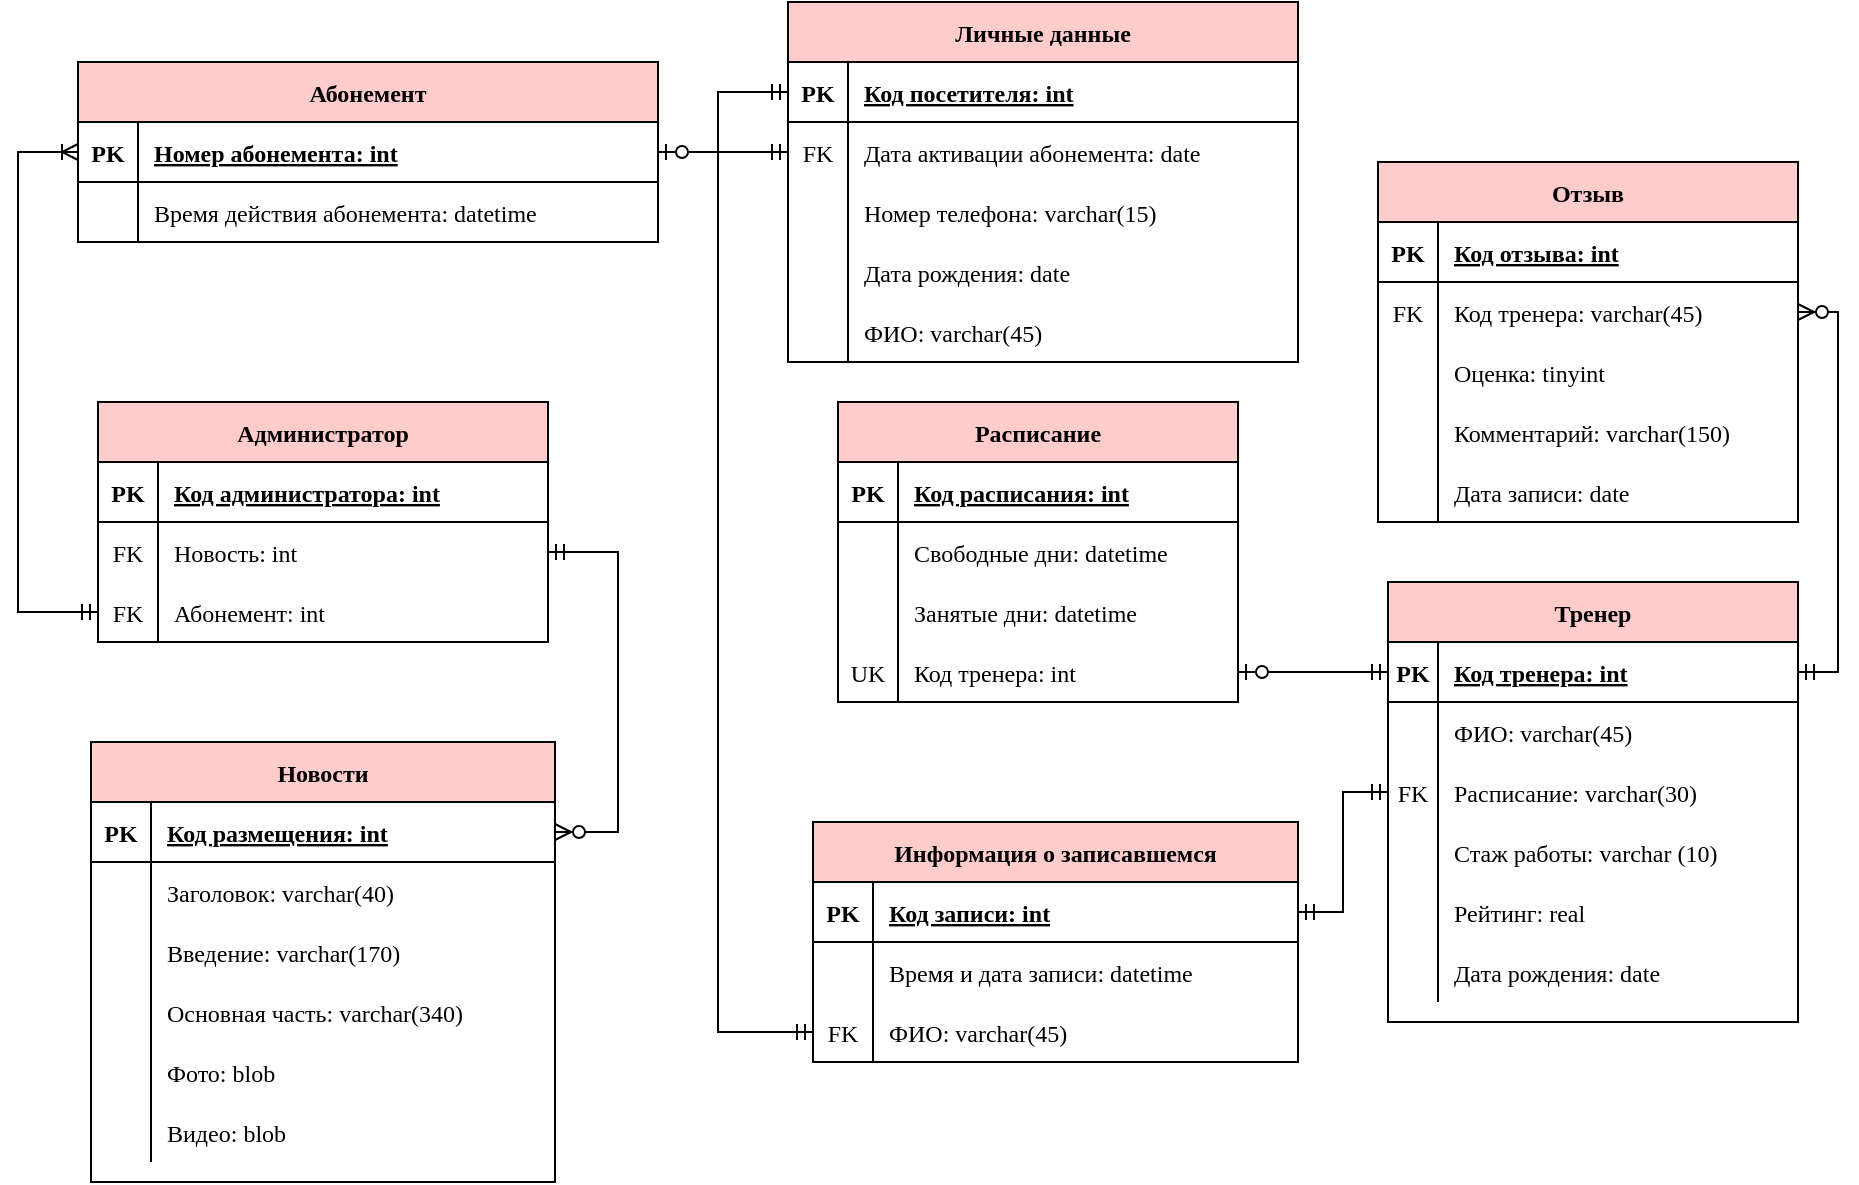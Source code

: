 <mxfile version="15.7.4" type="github" pages="2">
  <diagram id="R2lEEEUBdFMjLlhIrx00" name="Page-1">
    <mxGraphModel dx="1102" dy="614" grid="1" gridSize="10" guides="1" tooltips="1" connect="1" arrows="1" fold="1" page="1" pageScale="1" pageWidth="850" pageHeight="1100" math="0" shadow="0" extFonts="Permanent Marker^https://fonts.googleapis.com/css?family=Permanent+Marker">
      <root>
        <mxCell id="0" />
        <mxCell id="1" parent="0" />
        <mxCell id="C-vyLk0tnHw3VtMMgP7b-2" value="Личные данные" style="shape=table;startSize=30;container=1;collapsible=1;childLayout=tableLayout;fixedRows=1;rowLines=0;fontStyle=1;align=center;resizeLast=1;fillColor=#FFCCCC;strokeColor=#000000;fontColor=#000000;fontSize=12;fontFamily=Verdana;" parent="1" vertex="1">
          <mxGeometry x="425" y="30" width="255" height="180" as="geometry" />
        </mxCell>
        <mxCell id="C-vyLk0tnHw3VtMMgP7b-3" value="" style="shape=partialRectangle;collapsible=0;dropTarget=0;pointerEvents=0;fillColor=none;points=[[0,0.5],[1,0.5]];portConstraint=eastwest;top=0;left=0;right=0;bottom=1;strokeColor=#000000;fontColor=#000000;fontSize=12;fontFamily=Verdana;" parent="C-vyLk0tnHw3VtMMgP7b-2" vertex="1">
          <mxGeometry y="30" width="255" height="30" as="geometry" />
        </mxCell>
        <mxCell id="C-vyLk0tnHw3VtMMgP7b-4" value="PK" style="shape=partialRectangle;overflow=hidden;connectable=0;fillColor=none;top=0;left=0;bottom=0;right=0;fontStyle=1;strokeColor=#000000;fontColor=#000000;fontSize=12;fontFamily=Verdana;" parent="C-vyLk0tnHw3VtMMgP7b-3" vertex="1">
          <mxGeometry width="30" height="30" as="geometry">
            <mxRectangle width="30" height="30" as="alternateBounds" />
          </mxGeometry>
        </mxCell>
        <mxCell id="C-vyLk0tnHw3VtMMgP7b-5" value="Код посетителя: int" style="shape=partialRectangle;overflow=hidden;connectable=0;fillColor=none;top=0;left=0;bottom=0;right=0;align=left;spacingLeft=6;fontStyle=5;strokeColor=#000000;fontColor=#000000;fontSize=12;fontFamily=Verdana;" parent="C-vyLk0tnHw3VtMMgP7b-3" vertex="1">
          <mxGeometry x="30" width="225" height="30" as="geometry">
            <mxRectangle width="225" height="30" as="alternateBounds" />
          </mxGeometry>
        </mxCell>
        <mxCell id="C-vyLk0tnHw3VtMMgP7b-6" value="" style="shape=partialRectangle;collapsible=0;dropTarget=0;pointerEvents=0;fillColor=none;points=[[0,0.5],[1,0.5]];portConstraint=eastwest;top=0;left=0;right=0;bottom=0;strokeColor=#000000;fontColor=#000000;fontSize=12;fontFamily=Verdana;" parent="C-vyLk0tnHw3VtMMgP7b-2" vertex="1">
          <mxGeometry y="60" width="255" height="30" as="geometry" />
        </mxCell>
        <mxCell id="C-vyLk0tnHw3VtMMgP7b-7" value="FK" style="shape=partialRectangle;overflow=hidden;connectable=0;fillColor=none;top=0;left=0;bottom=0;right=0;strokeColor=#000000;fontColor=#000000;fontSize=12;fontFamily=Verdana;" parent="C-vyLk0tnHw3VtMMgP7b-6" vertex="1">
          <mxGeometry width="30" height="30" as="geometry">
            <mxRectangle width="30" height="30" as="alternateBounds" />
          </mxGeometry>
        </mxCell>
        <mxCell id="C-vyLk0tnHw3VtMMgP7b-8" value="Дата активации абонемента: date" style="shape=partialRectangle;overflow=hidden;connectable=0;fillColor=none;top=0;left=0;bottom=0;right=0;align=left;spacingLeft=6;strokeColor=#000000;fontColor=#000000;fontSize=12;fontFamily=Verdana;" parent="C-vyLk0tnHw3VtMMgP7b-6" vertex="1">
          <mxGeometry x="30" width="225" height="30" as="geometry">
            <mxRectangle width="225" height="30" as="alternateBounds" />
          </mxGeometry>
        </mxCell>
        <mxCell id="C-vyLk0tnHw3VtMMgP7b-9" value="" style="shape=partialRectangle;collapsible=0;dropTarget=0;pointerEvents=0;fillColor=none;points=[[0,0.5],[1,0.5]];portConstraint=eastwest;top=0;left=0;right=0;bottom=0;strokeColor=#000000;fontColor=#000000;fontSize=12;fontFamily=Verdana;" parent="C-vyLk0tnHw3VtMMgP7b-2" vertex="1">
          <mxGeometry y="90" width="255" height="30" as="geometry" />
        </mxCell>
        <mxCell id="C-vyLk0tnHw3VtMMgP7b-10" value="" style="shape=partialRectangle;overflow=hidden;connectable=0;fillColor=none;top=0;left=0;bottom=0;right=0;strokeColor=#000000;fontColor=#000000;fontSize=12;fontFamily=Verdana;" parent="C-vyLk0tnHw3VtMMgP7b-9" vertex="1">
          <mxGeometry width="30" height="30" as="geometry">
            <mxRectangle width="30" height="30" as="alternateBounds" />
          </mxGeometry>
        </mxCell>
        <mxCell id="C-vyLk0tnHw3VtMMgP7b-11" value="Номер телефона: varchar(15)" style="shape=partialRectangle;overflow=hidden;connectable=0;fillColor=none;top=0;left=0;bottom=0;right=0;align=left;spacingLeft=6;strokeColor=#000000;fontColor=#000000;fontSize=12;fontFamily=Verdana;" parent="C-vyLk0tnHw3VtMMgP7b-9" vertex="1">
          <mxGeometry x="30" width="225" height="30" as="geometry">
            <mxRectangle width="225" height="30" as="alternateBounds" />
          </mxGeometry>
        </mxCell>
        <mxCell id="m1tosfjRCNkE-whjIjtx-31" value="" style="shape=partialRectangle;collapsible=0;dropTarget=0;pointerEvents=0;fillColor=none;top=0;left=0;bottom=0;right=0;points=[[0,0.5],[1,0.5]];portConstraint=eastwest;strokeColor=#000000;fontColor=#000000;fontSize=12;fontFamily=Verdana;" parent="C-vyLk0tnHw3VtMMgP7b-2" vertex="1">
          <mxGeometry y="120" width="255" height="30" as="geometry" />
        </mxCell>
        <mxCell id="m1tosfjRCNkE-whjIjtx-32" value="" style="shape=partialRectangle;connectable=0;fillColor=none;top=0;left=0;bottom=0;right=0;editable=1;overflow=hidden;strokeColor=#000000;fontColor=#000000;fontSize=12;fontFamily=Verdana;" parent="m1tosfjRCNkE-whjIjtx-31" vertex="1">
          <mxGeometry width="30" height="30" as="geometry">
            <mxRectangle width="30" height="30" as="alternateBounds" />
          </mxGeometry>
        </mxCell>
        <mxCell id="m1tosfjRCNkE-whjIjtx-33" value="Дата рождения: date" style="shape=partialRectangle;connectable=0;fillColor=none;top=0;left=0;bottom=0;right=0;align=left;spacingLeft=6;overflow=hidden;strokeColor=#000000;fontColor=#000000;fontSize=12;fontFamily=Verdana;" parent="m1tosfjRCNkE-whjIjtx-31" vertex="1">
          <mxGeometry x="30" width="225" height="30" as="geometry">
            <mxRectangle width="225" height="30" as="alternateBounds" />
          </mxGeometry>
        </mxCell>
        <mxCell id="z0OB9j5Ts20wTmF-OXPl-2" value="" style="shape=partialRectangle;collapsible=0;dropTarget=0;pointerEvents=0;fillColor=none;top=0;left=0;bottom=0;right=0;points=[[0,0.5],[1,0.5]];portConstraint=eastwest;strokeColor=#000000;fontColor=#000000;fontSize=12;fontFamily=Verdana;" parent="C-vyLk0tnHw3VtMMgP7b-2" vertex="1">
          <mxGeometry y="150" width="255" height="30" as="geometry" />
        </mxCell>
        <mxCell id="z0OB9j5Ts20wTmF-OXPl-3" value="" style="shape=partialRectangle;connectable=0;fillColor=none;top=0;left=0;bottom=0;right=0;editable=1;overflow=hidden;strokeColor=#000000;fontColor=#000000;fontSize=12;fontFamily=Verdana;" parent="z0OB9j5Ts20wTmF-OXPl-2" vertex="1">
          <mxGeometry width="30" height="30" as="geometry">
            <mxRectangle width="30" height="30" as="alternateBounds" />
          </mxGeometry>
        </mxCell>
        <mxCell id="z0OB9j5Ts20wTmF-OXPl-4" value="ФИО: varchar(45)" style="shape=partialRectangle;connectable=0;fillColor=none;top=0;left=0;bottom=0;right=0;align=left;spacingLeft=6;overflow=hidden;strokeColor=#000000;fontColor=#000000;fontSize=12;fontFamily=Verdana;" parent="z0OB9j5Ts20wTmF-OXPl-2" vertex="1">
          <mxGeometry x="30" width="225" height="30" as="geometry">
            <mxRectangle width="225" height="30" as="alternateBounds" />
          </mxGeometry>
        </mxCell>
        <mxCell id="C-vyLk0tnHw3VtMMgP7b-13" value="Расписание" style="shape=table;startSize=30;container=1;collapsible=1;childLayout=tableLayout;fixedRows=1;rowLines=0;fontStyle=1;align=center;resizeLast=1;fillColor=#FFCCCC;strokeColor=#000000;fontColor=#000000;fontSize=12;fontFamily=Verdana;" parent="1" vertex="1">
          <mxGeometry x="450" y="230" width="200" height="150" as="geometry" />
        </mxCell>
        <mxCell id="C-vyLk0tnHw3VtMMgP7b-14" value="" style="shape=partialRectangle;collapsible=0;dropTarget=0;pointerEvents=0;fillColor=none;points=[[0,0.5],[1,0.5]];portConstraint=eastwest;top=0;left=0;right=0;bottom=1;strokeColor=#000000;fontColor=#000000;fontSize=12;fontFamily=Verdana;" parent="C-vyLk0tnHw3VtMMgP7b-13" vertex="1">
          <mxGeometry y="30" width="200" height="30" as="geometry" />
        </mxCell>
        <mxCell id="C-vyLk0tnHw3VtMMgP7b-15" value="PK" style="shape=partialRectangle;overflow=hidden;connectable=0;fillColor=none;top=0;left=0;bottom=0;right=0;fontStyle=1;strokeColor=#000000;fontColor=#000000;fontSize=12;fontFamily=Verdana;" parent="C-vyLk0tnHw3VtMMgP7b-14" vertex="1">
          <mxGeometry width="30" height="30" as="geometry">
            <mxRectangle width="30" height="30" as="alternateBounds" />
          </mxGeometry>
        </mxCell>
        <mxCell id="C-vyLk0tnHw3VtMMgP7b-16" value="Код расписания: int" style="shape=partialRectangle;overflow=hidden;connectable=0;fillColor=none;top=0;left=0;bottom=0;right=0;align=left;spacingLeft=6;fontStyle=5;strokeColor=#000000;fontColor=#000000;fontSize=12;fontFamily=Verdana;" parent="C-vyLk0tnHw3VtMMgP7b-14" vertex="1">
          <mxGeometry x="30" width="170" height="30" as="geometry">
            <mxRectangle width="170" height="30" as="alternateBounds" />
          </mxGeometry>
        </mxCell>
        <mxCell id="C-vyLk0tnHw3VtMMgP7b-17" value="" style="shape=partialRectangle;collapsible=0;dropTarget=0;pointerEvents=0;fillColor=none;points=[[0,0.5],[1,0.5]];portConstraint=eastwest;top=0;left=0;right=0;bottom=0;strokeColor=#000000;fontColor=#000000;fontSize=12;fontFamily=Verdana;" parent="C-vyLk0tnHw3VtMMgP7b-13" vertex="1">
          <mxGeometry y="60" width="200" height="30" as="geometry" />
        </mxCell>
        <mxCell id="C-vyLk0tnHw3VtMMgP7b-18" value="" style="shape=partialRectangle;overflow=hidden;connectable=0;fillColor=none;top=0;left=0;bottom=0;right=0;strokeColor=#000000;fontColor=#000000;fontSize=12;fontFamily=Verdana;" parent="C-vyLk0tnHw3VtMMgP7b-17" vertex="1">
          <mxGeometry width="30" height="30" as="geometry">
            <mxRectangle width="30" height="30" as="alternateBounds" />
          </mxGeometry>
        </mxCell>
        <mxCell id="C-vyLk0tnHw3VtMMgP7b-19" value="Свободные дни: datetime" style="shape=partialRectangle;overflow=hidden;connectable=0;fillColor=none;top=0;left=0;bottom=0;right=0;align=left;spacingLeft=6;strokeColor=#000000;fontColor=#000000;fontSize=12;fontFamily=Verdana;" parent="C-vyLk0tnHw3VtMMgP7b-17" vertex="1">
          <mxGeometry x="30" width="170" height="30" as="geometry">
            <mxRectangle width="170" height="30" as="alternateBounds" />
          </mxGeometry>
        </mxCell>
        <mxCell id="C-vyLk0tnHw3VtMMgP7b-20" value="" style="shape=partialRectangle;collapsible=0;dropTarget=0;pointerEvents=0;fillColor=none;points=[[0,0.5],[1,0.5]];portConstraint=eastwest;top=0;left=0;right=0;bottom=0;strokeColor=#000000;fontColor=#000000;fontSize=12;fontFamily=Verdana;" parent="C-vyLk0tnHw3VtMMgP7b-13" vertex="1">
          <mxGeometry y="90" width="200" height="30" as="geometry" />
        </mxCell>
        <mxCell id="C-vyLk0tnHw3VtMMgP7b-21" value="" style="shape=partialRectangle;overflow=hidden;connectable=0;fillColor=none;top=0;left=0;bottom=0;right=0;strokeColor=#000000;fontColor=#000000;fontSize=12;fontFamily=Verdana;" parent="C-vyLk0tnHw3VtMMgP7b-20" vertex="1">
          <mxGeometry width="30" height="30" as="geometry">
            <mxRectangle width="30" height="30" as="alternateBounds" />
          </mxGeometry>
        </mxCell>
        <mxCell id="C-vyLk0tnHw3VtMMgP7b-22" value="Занятые дни: datetime" style="shape=partialRectangle;overflow=hidden;connectable=0;fillColor=none;top=0;left=0;bottom=0;right=0;align=left;spacingLeft=6;strokeColor=#000000;fontColor=#000000;fontSize=12;fontFamily=Verdana;" parent="C-vyLk0tnHw3VtMMgP7b-20" vertex="1">
          <mxGeometry x="30" width="170" height="30" as="geometry">
            <mxRectangle width="170" height="30" as="alternateBounds" />
          </mxGeometry>
        </mxCell>
        <mxCell id="z0OB9j5Ts20wTmF-OXPl-6" value="" style="shape=partialRectangle;collapsible=0;dropTarget=0;pointerEvents=0;fillColor=none;top=0;left=0;bottom=0;right=0;points=[[0,0.5],[1,0.5]];portConstraint=eastwest;strokeColor=#000000;fontColor=#000000;fontSize=12;fontFamily=Verdana;" parent="C-vyLk0tnHw3VtMMgP7b-13" vertex="1">
          <mxGeometry y="120" width="200" height="30" as="geometry" />
        </mxCell>
        <mxCell id="z0OB9j5Ts20wTmF-OXPl-7" value="UK" style="shape=partialRectangle;connectable=0;fillColor=none;top=0;left=0;bottom=0;right=0;editable=1;overflow=hidden;strokeColor=#000000;fontColor=#000000;fontSize=12;fontFamily=Verdana;" parent="z0OB9j5Ts20wTmF-OXPl-6" vertex="1">
          <mxGeometry width="30" height="30" as="geometry">
            <mxRectangle width="30" height="30" as="alternateBounds" />
          </mxGeometry>
        </mxCell>
        <mxCell id="z0OB9j5Ts20wTmF-OXPl-8" value="Код тренера: int" style="shape=partialRectangle;connectable=0;fillColor=none;top=0;left=0;bottom=0;right=0;align=left;spacingLeft=6;overflow=hidden;strokeColor=#000000;fontColor=#000000;fontSize=12;fontFamily=Verdana;" parent="z0OB9j5Ts20wTmF-OXPl-6" vertex="1">
          <mxGeometry x="30" width="170" height="30" as="geometry">
            <mxRectangle width="170" height="30" as="alternateBounds" />
          </mxGeometry>
        </mxCell>
        <mxCell id="C-vyLk0tnHw3VtMMgP7b-23" value="Абонемент" style="shape=table;startSize=30;container=1;collapsible=1;childLayout=tableLayout;fixedRows=1;rowLines=0;fontStyle=1;align=center;resizeLast=1;fillColor=#FFCCCC;strokeColor=#000000;fontColor=#000000;fontSize=12;fontFamily=Verdana;" parent="1" vertex="1">
          <mxGeometry x="70" y="60" width="290" height="90" as="geometry" />
        </mxCell>
        <mxCell id="C-vyLk0tnHw3VtMMgP7b-24" value="" style="shape=partialRectangle;collapsible=0;dropTarget=0;pointerEvents=0;fillColor=none;points=[[0,0.5],[1,0.5]];portConstraint=eastwest;top=0;left=0;right=0;bottom=1;strokeColor=#000000;fontColor=#000000;fontSize=12;fontFamily=Verdana;" parent="C-vyLk0tnHw3VtMMgP7b-23" vertex="1">
          <mxGeometry y="30" width="290" height="30" as="geometry" />
        </mxCell>
        <mxCell id="C-vyLk0tnHw3VtMMgP7b-25" value="PK" style="shape=partialRectangle;overflow=hidden;connectable=0;fillColor=none;top=0;left=0;bottom=0;right=0;fontStyle=1;strokeColor=#000000;fontColor=#000000;fontSize=12;fontFamily=Verdana;" parent="C-vyLk0tnHw3VtMMgP7b-24" vertex="1">
          <mxGeometry width="30" height="30" as="geometry">
            <mxRectangle width="30" height="30" as="alternateBounds" />
          </mxGeometry>
        </mxCell>
        <mxCell id="C-vyLk0tnHw3VtMMgP7b-26" value="Номер абонемента: int" style="shape=partialRectangle;overflow=hidden;connectable=0;fillColor=none;top=0;left=0;bottom=0;right=0;align=left;spacingLeft=6;fontStyle=5;strokeColor=#000000;fontColor=#000000;fontSize=12;fontFamily=Verdana;" parent="C-vyLk0tnHw3VtMMgP7b-24" vertex="1">
          <mxGeometry x="30" width="260" height="30" as="geometry">
            <mxRectangle width="260" height="30" as="alternateBounds" />
          </mxGeometry>
        </mxCell>
        <mxCell id="m1tosfjRCNkE-whjIjtx-2" value="" style="shape=partialRectangle;collapsible=0;dropTarget=0;pointerEvents=0;fillColor=none;top=0;left=0;bottom=0;right=0;points=[[0,0.5],[1,0.5]];portConstraint=eastwest;strokeColor=#000000;fontColor=#000000;fontSize=12;fontFamily=Verdana;" parent="C-vyLk0tnHw3VtMMgP7b-23" vertex="1">
          <mxGeometry y="60" width="290" height="30" as="geometry" />
        </mxCell>
        <mxCell id="m1tosfjRCNkE-whjIjtx-3" value="" style="shape=partialRectangle;connectable=0;fillColor=none;top=0;left=0;bottom=0;right=0;editable=1;overflow=hidden;strokeColor=#000000;fontColor=#000000;fontSize=12;fontFamily=Verdana;" parent="m1tosfjRCNkE-whjIjtx-2" vertex="1">
          <mxGeometry width="30" height="30" as="geometry">
            <mxRectangle width="30" height="30" as="alternateBounds" />
          </mxGeometry>
        </mxCell>
        <mxCell id="m1tosfjRCNkE-whjIjtx-4" value="Время действия абонемента: datetime" style="shape=partialRectangle;connectable=0;fillColor=none;top=0;left=0;bottom=0;right=0;align=left;spacingLeft=6;overflow=hidden;strokeColor=#000000;fontColor=#000000;fontSize=12;fontFamily=Verdana;" parent="m1tosfjRCNkE-whjIjtx-2" vertex="1">
          <mxGeometry x="30" width="260" height="30" as="geometry">
            <mxRectangle width="260" height="30" as="alternateBounds" />
          </mxGeometry>
        </mxCell>
        <mxCell id="m1tosfjRCNkE-whjIjtx-34" value="" style="edgeStyle=entityRelationEdgeStyle;fontSize=12;html=1;endArrow=ERmandOne;startArrow=ERzeroToOne;exitX=1;exitY=0.5;exitDx=0;exitDy=0;entryX=0;entryY=0.5;entryDx=0;entryDy=0;strokeColor=#000000;fontColor=#000000;startFill=0;fontFamily=Verdana;" parent="1" source="C-vyLk0tnHw3VtMMgP7b-24" target="C-vyLk0tnHw3VtMMgP7b-6" edge="1">
          <mxGeometry width="100" height="100" relative="1" as="geometry">
            <mxPoint x="370" y="370" as="sourcePoint" />
            <mxPoint x="470" y="270" as="targetPoint" />
          </mxGeometry>
        </mxCell>
        <mxCell id="m1tosfjRCNkE-whjIjtx-36" value="Тренер" style="shape=table;startSize=30;container=1;collapsible=1;childLayout=tableLayout;fixedRows=1;rowLines=0;fontStyle=1;align=center;resizeLast=1;fillColor=#FFCCCC;strokeColor=#000000;fontColor=#000000;fontSize=12;fontFamily=Verdana;" parent="1" vertex="1">
          <mxGeometry x="725" y="320" width="205" height="220" as="geometry" />
        </mxCell>
        <mxCell id="m1tosfjRCNkE-whjIjtx-37" value="" style="shape=partialRectangle;collapsible=0;dropTarget=0;pointerEvents=0;fillColor=none;top=0;left=0;bottom=1;right=0;points=[[0,0.5],[1,0.5]];portConstraint=eastwest;strokeColor=#000000;fontColor=#000000;fontSize=12;fontFamily=Verdana;" parent="m1tosfjRCNkE-whjIjtx-36" vertex="1">
          <mxGeometry y="30" width="205" height="30" as="geometry" />
        </mxCell>
        <mxCell id="m1tosfjRCNkE-whjIjtx-38" value="PK" style="shape=partialRectangle;connectable=0;fillColor=none;top=0;left=0;bottom=0;right=0;fontStyle=1;overflow=hidden;strokeColor=#000000;fontColor=#000000;fontSize=12;fontFamily=Verdana;" parent="m1tosfjRCNkE-whjIjtx-37" vertex="1">
          <mxGeometry width="25" height="30" as="geometry">
            <mxRectangle width="25" height="30" as="alternateBounds" />
          </mxGeometry>
        </mxCell>
        <mxCell id="m1tosfjRCNkE-whjIjtx-39" value="Код тренера: int" style="shape=partialRectangle;connectable=0;fillColor=none;top=0;left=0;bottom=0;right=0;align=left;spacingLeft=6;fontStyle=5;overflow=hidden;strokeColor=#000000;fontColor=#000000;fontSize=12;fontFamily=Verdana;" parent="m1tosfjRCNkE-whjIjtx-37" vertex="1">
          <mxGeometry x="25" width="180" height="30" as="geometry">
            <mxRectangle width="180" height="30" as="alternateBounds" />
          </mxGeometry>
        </mxCell>
        <mxCell id="m1tosfjRCNkE-whjIjtx-40" value="" style="shape=partialRectangle;collapsible=0;dropTarget=0;pointerEvents=0;fillColor=none;top=0;left=0;bottom=0;right=0;points=[[0,0.5],[1,0.5]];portConstraint=eastwest;strokeColor=#000000;fontColor=#000000;fontSize=12;fontFamily=Verdana;" parent="m1tosfjRCNkE-whjIjtx-36" vertex="1">
          <mxGeometry y="60" width="205" height="30" as="geometry" />
        </mxCell>
        <mxCell id="m1tosfjRCNkE-whjIjtx-41" value="" style="shape=partialRectangle;connectable=0;fillColor=none;top=0;left=0;bottom=0;right=0;editable=1;overflow=hidden;strokeColor=#000000;fontColor=#000000;fontSize=12;fontFamily=Verdana;" parent="m1tosfjRCNkE-whjIjtx-40" vertex="1">
          <mxGeometry width="25" height="30" as="geometry">
            <mxRectangle width="25" height="30" as="alternateBounds" />
          </mxGeometry>
        </mxCell>
        <mxCell id="m1tosfjRCNkE-whjIjtx-42" value="ФИО: varchar(45)" style="shape=partialRectangle;connectable=0;fillColor=none;top=0;left=0;bottom=0;right=0;align=left;spacingLeft=6;overflow=hidden;strokeColor=#000000;fontColor=#000000;fontSize=12;fontFamily=Verdana;" parent="m1tosfjRCNkE-whjIjtx-40" vertex="1">
          <mxGeometry x="25" width="180" height="30" as="geometry">
            <mxRectangle width="180" height="30" as="alternateBounds" />
          </mxGeometry>
        </mxCell>
        <mxCell id="m1tosfjRCNkE-whjIjtx-43" value="" style="shape=partialRectangle;collapsible=0;dropTarget=0;pointerEvents=0;fillColor=none;top=0;left=0;bottom=0;right=0;points=[[0,0.5],[1,0.5]];portConstraint=eastwest;strokeColor=#000000;fontColor=#000000;fontSize=12;fontFamily=Verdana;" parent="m1tosfjRCNkE-whjIjtx-36" vertex="1">
          <mxGeometry y="90" width="205" height="30" as="geometry" />
        </mxCell>
        <mxCell id="m1tosfjRCNkE-whjIjtx-44" value="FK" style="shape=partialRectangle;connectable=0;fillColor=none;top=0;left=0;bottom=0;right=0;editable=1;overflow=hidden;strokeColor=#000000;fontColor=#000000;fontSize=12;fontFamily=Verdana;" parent="m1tosfjRCNkE-whjIjtx-43" vertex="1">
          <mxGeometry width="25" height="30" as="geometry">
            <mxRectangle width="25" height="30" as="alternateBounds" />
          </mxGeometry>
        </mxCell>
        <mxCell id="m1tosfjRCNkE-whjIjtx-45" value="Расписание: varchar(30)" style="shape=partialRectangle;connectable=0;fillColor=none;top=0;left=0;bottom=0;right=0;align=left;spacingLeft=6;overflow=hidden;strokeColor=#000000;fontColor=#000000;fontSize=12;fontFamily=Verdana;" parent="m1tosfjRCNkE-whjIjtx-43" vertex="1">
          <mxGeometry x="25" width="180" height="30" as="geometry">
            <mxRectangle width="180" height="30" as="alternateBounds" />
          </mxGeometry>
        </mxCell>
        <mxCell id="m1tosfjRCNkE-whjIjtx-93" value="" style="shape=partialRectangle;collapsible=0;dropTarget=0;pointerEvents=0;fillColor=none;top=0;left=0;bottom=0;right=0;points=[[0,0.5],[1,0.5]];portConstraint=eastwest;strokeColor=#000000;fontColor=#000000;fontSize=12;fontFamily=Verdana;" parent="m1tosfjRCNkE-whjIjtx-36" vertex="1">
          <mxGeometry y="120" width="205" height="30" as="geometry" />
        </mxCell>
        <mxCell id="m1tosfjRCNkE-whjIjtx-94" value="" style="shape=partialRectangle;connectable=0;fillColor=none;top=0;left=0;bottom=0;right=0;editable=1;overflow=hidden;strokeColor=#000000;fontColor=#000000;fontSize=12;fontFamily=Verdana;" parent="m1tosfjRCNkE-whjIjtx-93" vertex="1">
          <mxGeometry width="25" height="30" as="geometry">
            <mxRectangle width="25" height="30" as="alternateBounds" />
          </mxGeometry>
        </mxCell>
        <mxCell id="m1tosfjRCNkE-whjIjtx-95" value="Стаж работы: varchar (10)" style="shape=partialRectangle;connectable=0;fillColor=none;top=0;left=0;bottom=0;right=0;align=left;spacingLeft=6;overflow=hidden;strokeColor=#000000;fontColor=#000000;fontSize=12;fontFamily=Verdana;" parent="m1tosfjRCNkE-whjIjtx-93" vertex="1">
          <mxGeometry x="25" width="180" height="30" as="geometry">
            <mxRectangle width="180" height="30" as="alternateBounds" />
          </mxGeometry>
        </mxCell>
        <mxCell id="m1tosfjRCNkE-whjIjtx-101" value="" style="shape=partialRectangle;collapsible=0;dropTarget=0;pointerEvents=0;fillColor=none;top=0;left=0;bottom=0;right=0;points=[[0,0.5],[1,0.5]];portConstraint=eastwest;strokeColor=#000000;fontColor=#000000;fontSize=12;fontFamily=Verdana;" parent="m1tosfjRCNkE-whjIjtx-36" vertex="1">
          <mxGeometry y="150" width="205" height="30" as="geometry" />
        </mxCell>
        <mxCell id="m1tosfjRCNkE-whjIjtx-102" value="" style="shape=partialRectangle;connectable=0;fillColor=none;top=0;left=0;bottom=0;right=0;editable=1;overflow=hidden;strokeColor=#000000;fontColor=#000000;fontSize=12;fontFamily=Verdana;" parent="m1tosfjRCNkE-whjIjtx-101" vertex="1">
          <mxGeometry width="25" height="30" as="geometry">
            <mxRectangle width="25" height="30" as="alternateBounds" />
          </mxGeometry>
        </mxCell>
        <mxCell id="m1tosfjRCNkE-whjIjtx-103" value="Рейтинг: real" style="shape=partialRectangle;connectable=0;fillColor=none;top=0;left=0;bottom=0;right=0;align=left;spacingLeft=6;overflow=hidden;strokeColor=#000000;fontColor=#000000;fontSize=12;fontFamily=Verdana;" parent="m1tosfjRCNkE-whjIjtx-101" vertex="1">
          <mxGeometry x="25" width="180" height="30" as="geometry">
            <mxRectangle width="180" height="30" as="alternateBounds" />
          </mxGeometry>
        </mxCell>
        <mxCell id="z0OB9j5Ts20wTmF-OXPl-14" value="" style="shape=partialRectangle;collapsible=0;dropTarget=0;pointerEvents=0;fillColor=none;top=0;left=0;bottom=0;right=0;points=[[0,0.5],[1,0.5]];portConstraint=eastwest;strokeColor=#000000;fontColor=#000000;fontSize=12;fontFamily=Verdana;" parent="m1tosfjRCNkE-whjIjtx-36" vertex="1">
          <mxGeometry y="180" width="205" height="30" as="geometry" />
        </mxCell>
        <mxCell id="z0OB9j5Ts20wTmF-OXPl-15" value="" style="shape=partialRectangle;connectable=0;fillColor=none;top=0;left=0;bottom=0;right=0;editable=1;overflow=hidden;strokeColor=#000000;fontColor=#000000;fontSize=12;fontFamily=Verdana;" parent="z0OB9j5Ts20wTmF-OXPl-14" vertex="1">
          <mxGeometry width="25" height="30" as="geometry">
            <mxRectangle width="25" height="30" as="alternateBounds" />
          </mxGeometry>
        </mxCell>
        <mxCell id="z0OB9j5Ts20wTmF-OXPl-16" value="Дата рождения: date" style="shape=partialRectangle;connectable=0;fillColor=none;top=0;left=0;bottom=0;right=0;align=left;spacingLeft=6;overflow=hidden;strokeColor=#000000;fontColor=#000000;fontSize=12;fontFamily=Verdana;" parent="z0OB9j5Ts20wTmF-OXPl-14" vertex="1">
          <mxGeometry x="25" width="180" height="30" as="geometry">
            <mxRectangle width="180" height="30" as="alternateBounds" />
          </mxGeometry>
        </mxCell>
        <mxCell id="m1tosfjRCNkE-whjIjtx-54" value="" style="edgeStyle=entityRelationEdgeStyle;fontSize=12;html=1;endArrow=ERzeroToOne;startArrow=ERmandOne;exitX=0;exitY=0.5;exitDx=0;exitDy=0;entryX=1;entryY=0.5;entryDx=0;entryDy=0;jumpStyle=sharp;strokeColor=#000000;fontColor=#000000;endFill=0;fontFamily=Verdana;" parent="1" source="m1tosfjRCNkE-whjIjtx-37" target="z0OB9j5Ts20wTmF-OXPl-6" edge="1">
          <mxGeometry width="100" height="100" relative="1" as="geometry">
            <mxPoint x="370" y="430" as="sourcePoint" />
            <mxPoint x="470" y="330" as="targetPoint" />
          </mxGeometry>
        </mxCell>
        <mxCell id="m1tosfjRCNkE-whjIjtx-55" value="Отзыв" style="shape=table;startSize=30;container=1;collapsible=1;childLayout=tableLayout;fixedRows=1;rowLines=0;fontStyle=1;align=center;resizeLast=1;fillColor=#FFCCCC;strokeColor=#000000;fontColor=#000000;fontSize=12;fontFamily=Verdana;" parent="1" vertex="1">
          <mxGeometry x="720" y="110" width="210" height="180" as="geometry" />
        </mxCell>
        <mxCell id="m1tosfjRCNkE-whjIjtx-56" value="" style="shape=partialRectangle;collapsible=0;dropTarget=0;pointerEvents=0;fillColor=none;top=0;left=0;bottom=1;right=0;points=[[0,0.5],[1,0.5]];portConstraint=eastwest;strokeColor=#000000;fontColor=#000000;fontSize=12;fontFamily=Verdana;" parent="m1tosfjRCNkE-whjIjtx-55" vertex="1">
          <mxGeometry y="30" width="210" height="30" as="geometry" />
        </mxCell>
        <mxCell id="m1tosfjRCNkE-whjIjtx-57" value="PK" style="shape=partialRectangle;connectable=0;fillColor=none;top=0;left=0;bottom=0;right=0;fontStyle=1;overflow=hidden;strokeColor=#000000;fontColor=#000000;fontSize=12;fontFamily=Verdana;" parent="m1tosfjRCNkE-whjIjtx-56" vertex="1">
          <mxGeometry width="30" height="30" as="geometry">
            <mxRectangle width="30" height="30" as="alternateBounds" />
          </mxGeometry>
        </mxCell>
        <mxCell id="m1tosfjRCNkE-whjIjtx-58" value="Код отзыва: int" style="shape=partialRectangle;connectable=0;fillColor=none;top=0;left=0;bottom=0;right=0;align=left;spacingLeft=6;fontStyle=5;overflow=hidden;strokeColor=#000000;fontColor=#000000;fontSize=12;fontFamily=Verdana;" parent="m1tosfjRCNkE-whjIjtx-56" vertex="1">
          <mxGeometry x="30" width="180" height="30" as="geometry">
            <mxRectangle width="180" height="30" as="alternateBounds" />
          </mxGeometry>
        </mxCell>
        <mxCell id="m1tosfjRCNkE-whjIjtx-62" value="" style="shape=partialRectangle;collapsible=0;dropTarget=0;pointerEvents=0;fillColor=none;top=0;left=0;bottom=0;right=0;points=[[0,0.5],[1,0.5]];portConstraint=eastwest;strokeColor=#000000;fontColor=#000000;fontSize=12;fontFamily=Verdana;" parent="m1tosfjRCNkE-whjIjtx-55" vertex="1">
          <mxGeometry y="60" width="210" height="30" as="geometry" />
        </mxCell>
        <mxCell id="m1tosfjRCNkE-whjIjtx-63" value="FK" style="shape=partialRectangle;connectable=0;fillColor=none;top=0;left=0;bottom=0;right=0;editable=1;overflow=hidden;strokeColor=#000000;fontColor=#000000;fontSize=12;fontFamily=Verdana;" parent="m1tosfjRCNkE-whjIjtx-62" vertex="1">
          <mxGeometry width="30" height="30" as="geometry">
            <mxRectangle width="30" height="30" as="alternateBounds" />
          </mxGeometry>
        </mxCell>
        <mxCell id="m1tosfjRCNkE-whjIjtx-64" value="Код тренера: varchar(45)" style="shape=partialRectangle;connectable=0;fillColor=none;top=0;left=0;bottom=0;right=0;align=left;spacingLeft=6;overflow=hidden;strokeColor=#000000;fontColor=#000000;fontSize=12;fontFamily=Verdana;" parent="m1tosfjRCNkE-whjIjtx-62" vertex="1">
          <mxGeometry x="30" width="180" height="30" as="geometry">
            <mxRectangle width="180" height="30" as="alternateBounds" />
          </mxGeometry>
        </mxCell>
        <mxCell id="m1tosfjRCNkE-whjIjtx-65" value="" style="shape=partialRectangle;collapsible=0;dropTarget=0;pointerEvents=0;fillColor=none;top=0;left=0;bottom=0;right=0;points=[[0,0.5],[1,0.5]];portConstraint=eastwest;strokeColor=#000000;fontColor=#000000;fontSize=12;fontFamily=Verdana;" parent="m1tosfjRCNkE-whjIjtx-55" vertex="1">
          <mxGeometry y="90" width="210" height="30" as="geometry" />
        </mxCell>
        <mxCell id="m1tosfjRCNkE-whjIjtx-66" value="" style="shape=partialRectangle;connectable=0;fillColor=none;top=0;left=0;bottom=0;right=0;editable=1;overflow=hidden;strokeColor=#000000;fontColor=#000000;fontSize=12;fontFamily=Verdana;" parent="m1tosfjRCNkE-whjIjtx-65" vertex="1">
          <mxGeometry width="30" height="30" as="geometry">
            <mxRectangle width="30" height="30" as="alternateBounds" />
          </mxGeometry>
        </mxCell>
        <mxCell id="m1tosfjRCNkE-whjIjtx-67" value="Оценка: tinyint" style="shape=partialRectangle;connectable=0;fillColor=none;top=0;left=0;bottom=0;right=0;align=left;spacingLeft=6;overflow=hidden;strokeColor=#000000;fontColor=#000000;fontSize=12;fontFamily=Verdana;" parent="m1tosfjRCNkE-whjIjtx-65" vertex="1">
          <mxGeometry x="30" width="180" height="30" as="geometry">
            <mxRectangle width="180" height="30" as="alternateBounds" />
          </mxGeometry>
        </mxCell>
        <mxCell id="m1tosfjRCNkE-whjIjtx-84" value="" style="shape=partialRectangle;collapsible=0;dropTarget=0;pointerEvents=0;fillColor=none;top=0;left=0;bottom=0;right=0;points=[[0,0.5],[1,0.5]];portConstraint=eastwest;strokeColor=#000000;fontColor=#000000;fontSize=12;fontFamily=Verdana;" parent="m1tosfjRCNkE-whjIjtx-55" vertex="1">
          <mxGeometry y="120" width="210" height="30" as="geometry" />
        </mxCell>
        <mxCell id="m1tosfjRCNkE-whjIjtx-85" value="" style="shape=partialRectangle;connectable=0;fillColor=none;top=0;left=0;bottom=0;right=0;editable=1;overflow=hidden;strokeColor=#000000;fontColor=#000000;fontSize=12;fontFamily=Verdana;" parent="m1tosfjRCNkE-whjIjtx-84" vertex="1">
          <mxGeometry width="30" height="30" as="geometry">
            <mxRectangle width="30" height="30" as="alternateBounds" />
          </mxGeometry>
        </mxCell>
        <mxCell id="m1tosfjRCNkE-whjIjtx-86" value="Комментарий: varchar(150)" style="shape=partialRectangle;connectable=0;fillColor=none;top=0;left=0;bottom=0;right=0;align=left;spacingLeft=6;overflow=hidden;strokeColor=#000000;fontColor=#000000;fontSize=12;fontFamily=Verdana;" parent="m1tosfjRCNkE-whjIjtx-84" vertex="1">
          <mxGeometry x="30" width="180" height="30" as="geometry">
            <mxRectangle width="180" height="30" as="alternateBounds" />
          </mxGeometry>
        </mxCell>
        <mxCell id="z0OB9j5Ts20wTmF-OXPl-10" value="" style="shape=partialRectangle;collapsible=0;dropTarget=0;pointerEvents=0;fillColor=none;top=0;left=0;bottom=0;right=0;points=[[0,0.5],[1,0.5]];portConstraint=eastwest;strokeColor=#000000;fontColor=#000000;fontSize=12;fontFamily=Verdana;" parent="m1tosfjRCNkE-whjIjtx-55" vertex="1">
          <mxGeometry y="150" width="210" height="30" as="geometry" />
        </mxCell>
        <mxCell id="z0OB9j5Ts20wTmF-OXPl-11" value="" style="shape=partialRectangle;connectable=0;fillColor=none;top=0;left=0;bottom=0;right=0;editable=1;overflow=hidden;strokeColor=#000000;fontColor=#000000;fontSize=12;fontFamily=Verdana;" parent="z0OB9j5Ts20wTmF-OXPl-10" vertex="1">
          <mxGeometry width="30" height="30" as="geometry">
            <mxRectangle width="30" height="30" as="alternateBounds" />
          </mxGeometry>
        </mxCell>
        <mxCell id="z0OB9j5Ts20wTmF-OXPl-12" value="Дата записи: date" style="shape=partialRectangle;connectable=0;fillColor=none;top=0;left=0;bottom=0;right=0;align=left;spacingLeft=6;overflow=hidden;strokeColor=#000000;fontColor=#000000;fontSize=12;fontFamily=Verdana;" parent="z0OB9j5Ts20wTmF-OXPl-10" vertex="1">
          <mxGeometry x="30" width="180" height="30" as="geometry">
            <mxRectangle width="180" height="30" as="alternateBounds" />
          </mxGeometry>
        </mxCell>
        <mxCell id="m1tosfjRCNkE-whjIjtx-70" value="Новости" style="shape=table;startSize=30;container=1;collapsible=1;childLayout=tableLayout;fixedRows=1;rowLines=0;fontStyle=1;align=center;resizeLast=1;fillColor=#FFCCCC;strokeColor=#000000;fontColor=#000000;fontSize=12;fontFamily=Verdana;" parent="1" vertex="1">
          <mxGeometry x="76.5" y="400" width="232" height="220" as="geometry" />
        </mxCell>
        <mxCell id="m1tosfjRCNkE-whjIjtx-71" value="" style="shape=partialRectangle;collapsible=0;dropTarget=0;pointerEvents=0;fillColor=none;top=0;left=0;bottom=1;right=0;points=[[0,0.5],[1,0.5]];portConstraint=eastwest;strokeColor=#000000;fontColor=#000000;fontSize=12;fontFamily=Verdana;" parent="m1tosfjRCNkE-whjIjtx-70" vertex="1">
          <mxGeometry y="30" width="232" height="30" as="geometry" />
        </mxCell>
        <mxCell id="m1tosfjRCNkE-whjIjtx-72" value="PK" style="shape=partialRectangle;connectable=0;fillColor=none;top=0;left=0;bottom=0;right=0;fontStyle=1;overflow=hidden;strokeColor=#000000;fontColor=#000000;fontSize=12;fontFamily=Verdana;" parent="m1tosfjRCNkE-whjIjtx-71" vertex="1">
          <mxGeometry width="30" height="30" as="geometry">
            <mxRectangle width="30" height="30" as="alternateBounds" />
          </mxGeometry>
        </mxCell>
        <mxCell id="m1tosfjRCNkE-whjIjtx-73" value="Код размещения: int" style="shape=partialRectangle;connectable=0;fillColor=none;top=0;left=0;bottom=0;right=0;align=left;spacingLeft=6;fontStyle=5;overflow=hidden;strokeColor=#000000;fontColor=#000000;fontSize=12;fontFamily=Verdana;" parent="m1tosfjRCNkE-whjIjtx-71" vertex="1">
          <mxGeometry x="30" width="202" height="30" as="geometry">
            <mxRectangle width="202" height="30" as="alternateBounds" />
          </mxGeometry>
        </mxCell>
        <mxCell id="m1tosfjRCNkE-whjIjtx-74" value="" style="shape=partialRectangle;collapsible=0;dropTarget=0;pointerEvents=0;fillColor=none;top=0;left=0;bottom=0;right=0;points=[[0,0.5],[1,0.5]];portConstraint=eastwest;strokeColor=#000000;fontColor=#000000;fontSize=12;fontFamily=Verdana;" parent="m1tosfjRCNkE-whjIjtx-70" vertex="1">
          <mxGeometry y="60" width="232" height="30" as="geometry" />
        </mxCell>
        <mxCell id="m1tosfjRCNkE-whjIjtx-75" value="" style="shape=partialRectangle;connectable=0;fillColor=none;top=0;left=0;bottom=0;right=0;editable=1;overflow=hidden;strokeColor=#000000;fontColor=#000000;fontSize=12;fontFamily=Verdana;" parent="m1tosfjRCNkE-whjIjtx-74" vertex="1">
          <mxGeometry width="30" height="30" as="geometry">
            <mxRectangle width="30" height="30" as="alternateBounds" />
          </mxGeometry>
        </mxCell>
        <mxCell id="m1tosfjRCNkE-whjIjtx-76" value="Заголовок: varchar(40)" style="shape=partialRectangle;connectable=0;fillColor=none;top=0;left=0;bottom=0;right=0;align=left;spacingLeft=6;overflow=hidden;strokeColor=#000000;fontColor=#000000;fontSize=12;fontFamily=Verdana;" parent="m1tosfjRCNkE-whjIjtx-74" vertex="1">
          <mxGeometry x="30" width="202" height="30" as="geometry">
            <mxRectangle width="202" height="30" as="alternateBounds" />
          </mxGeometry>
        </mxCell>
        <mxCell id="m1tosfjRCNkE-whjIjtx-77" value="" style="shape=partialRectangle;collapsible=0;dropTarget=0;pointerEvents=0;fillColor=none;top=0;left=0;bottom=0;right=0;points=[[0,0.5],[1,0.5]];portConstraint=eastwest;strokeColor=#000000;fontColor=#000000;fontSize=12;fontFamily=Verdana;" parent="m1tosfjRCNkE-whjIjtx-70" vertex="1">
          <mxGeometry y="90" width="232" height="30" as="geometry" />
        </mxCell>
        <mxCell id="m1tosfjRCNkE-whjIjtx-78" value="" style="shape=partialRectangle;connectable=0;fillColor=none;top=0;left=0;bottom=0;right=0;editable=1;overflow=hidden;strokeColor=#000000;fontColor=#000000;fontSize=12;fontFamily=Verdana;" parent="m1tosfjRCNkE-whjIjtx-77" vertex="1">
          <mxGeometry width="30" height="30" as="geometry">
            <mxRectangle width="30" height="30" as="alternateBounds" />
          </mxGeometry>
        </mxCell>
        <mxCell id="m1tosfjRCNkE-whjIjtx-79" value="Введение: varchar(170)" style="shape=partialRectangle;connectable=0;fillColor=none;top=0;left=0;bottom=0;right=0;align=left;spacingLeft=6;overflow=hidden;strokeColor=#000000;fontColor=#000000;fontSize=12;fontFamily=Verdana;" parent="m1tosfjRCNkE-whjIjtx-77" vertex="1">
          <mxGeometry x="30" width="202" height="30" as="geometry">
            <mxRectangle width="202" height="30" as="alternateBounds" />
          </mxGeometry>
        </mxCell>
        <mxCell id="CDHiTofb4SbWBaKw362Y-6" value="" style="shape=partialRectangle;collapsible=0;dropTarget=0;pointerEvents=0;fillColor=none;top=0;left=0;bottom=0;right=0;points=[[0,0.5],[1,0.5]];portConstraint=eastwest;fontSize=12;fontFamily=Verdana;" parent="m1tosfjRCNkE-whjIjtx-70" vertex="1">
          <mxGeometry y="120" width="232" height="30" as="geometry" />
        </mxCell>
        <mxCell id="CDHiTofb4SbWBaKw362Y-7" value="" style="shape=partialRectangle;connectable=0;fillColor=none;top=0;left=0;bottom=0;right=0;editable=1;overflow=hidden;fontSize=12;fontFamily=Verdana;" parent="CDHiTofb4SbWBaKw362Y-6" vertex="1">
          <mxGeometry width="30" height="30" as="geometry">
            <mxRectangle width="30" height="30" as="alternateBounds" />
          </mxGeometry>
        </mxCell>
        <mxCell id="CDHiTofb4SbWBaKw362Y-8" value="Основная часть: varchar(340)" style="shape=partialRectangle;connectable=0;fillColor=none;top=0;left=0;bottom=0;right=0;align=left;spacingLeft=6;overflow=hidden;fontSize=12;fontFamily=Verdana;" parent="CDHiTofb4SbWBaKw362Y-6" vertex="1">
          <mxGeometry x="30" width="202" height="30" as="geometry">
            <mxRectangle width="202" height="30" as="alternateBounds" />
          </mxGeometry>
        </mxCell>
        <mxCell id="m1tosfjRCNkE-whjIjtx-105" value="" style="shape=partialRectangle;collapsible=0;dropTarget=0;pointerEvents=0;fillColor=none;top=0;left=0;bottom=0;right=0;points=[[0,0.5],[1,0.5]];portConstraint=eastwest;strokeColor=#000000;fontColor=#000000;fontSize=12;fontFamily=Verdana;" parent="m1tosfjRCNkE-whjIjtx-70" vertex="1">
          <mxGeometry y="150" width="232" height="30" as="geometry" />
        </mxCell>
        <mxCell id="m1tosfjRCNkE-whjIjtx-106" value="" style="shape=partialRectangle;connectable=0;fillColor=none;top=0;left=0;bottom=0;right=0;editable=1;overflow=hidden;strokeColor=#000000;fontColor=#000000;fontSize=12;fontFamily=Verdana;" parent="m1tosfjRCNkE-whjIjtx-105" vertex="1">
          <mxGeometry width="30" height="30" as="geometry">
            <mxRectangle width="30" height="30" as="alternateBounds" />
          </mxGeometry>
        </mxCell>
        <mxCell id="m1tosfjRCNkE-whjIjtx-107" value="Фото: blob" style="shape=partialRectangle;connectable=0;fillColor=none;top=0;left=0;bottom=0;right=0;align=left;spacingLeft=6;overflow=hidden;strokeColor=#000000;fontColor=#000000;fontSize=12;fontFamily=Verdana;" parent="m1tosfjRCNkE-whjIjtx-105" vertex="1">
          <mxGeometry x="30" width="202" height="30" as="geometry">
            <mxRectangle width="202" height="30" as="alternateBounds" />
          </mxGeometry>
        </mxCell>
        <mxCell id="CDHiTofb4SbWBaKw362Y-2" value="" style="shape=partialRectangle;collapsible=0;dropTarget=0;pointerEvents=0;fillColor=none;top=0;left=0;bottom=0;right=0;points=[[0,0.5],[1,0.5]];portConstraint=eastwest;fontSize=12;fontFamily=Verdana;" parent="m1tosfjRCNkE-whjIjtx-70" vertex="1">
          <mxGeometry y="180" width="232" height="30" as="geometry" />
        </mxCell>
        <mxCell id="CDHiTofb4SbWBaKw362Y-3" value="" style="shape=partialRectangle;connectable=0;fillColor=none;top=0;left=0;bottom=0;right=0;editable=1;overflow=hidden;fontSize=12;fontFamily=Verdana;" parent="CDHiTofb4SbWBaKw362Y-2" vertex="1">
          <mxGeometry width="30" height="30" as="geometry">
            <mxRectangle width="30" height="30" as="alternateBounds" />
          </mxGeometry>
        </mxCell>
        <mxCell id="CDHiTofb4SbWBaKw362Y-4" value="Видео: blob" style="shape=partialRectangle;connectable=0;fillColor=none;top=0;left=0;bottom=0;right=0;align=left;spacingLeft=6;overflow=hidden;fontSize=12;fontFamily=Verdana;" parent="CDHiTofb4SbWBaKw362Y-2" vertex="1">
          <mxGeometry x="30" width="202" height="30" as="geometry">
            <mxRectangle width="202" height="30" as="alternateBounds" />
          </mxGeometry>
        </mxCell>
        <mxCell id="RjlvpiFln3S95zQfy1D4-6" value="" style="edgeStyle=orthogonalEdgeStyle;fontSize=12;html=1;endArrow=ERmandOne;startArrow=ERmandOne;rounded=0;strokeColor=#000000;fontColor=#000000;fillColor=#f8cecc;exitX=0;exitY=0.5;exitDx=0;exitDy=0;entryX=1;entryY=0.5;entryDx=0;entryDy=0;elbow=vertical;fontFamily=Verdana;" parent="1" source="m1tosfjRCNkE-whjIjtx-43" target="CDHiTofb4SbWBaKw362Y-10" edge="1">
          <mxGeometry width="100" height="100" relative="1" as="geometry">
            <mxPoint x="460" y="420" as="sourcePoint" />
            <mxPoint x="560" y="320" as="targetPoint" />
          </mxGeometry>
        </mxCell>
        <mxCell id="CDHiTofb4SbWBaKw362Y-9" value="Информация о записавшемся" style="shape=table;startSize=30;container=1;collapsible=1;childLayout=tableLayout;fixedRows=1;rowLines=0;fontStyle=1;align=center;resizeLast=1;fillColor=#FFCCCC;strokeColor=#000000;fontColor=#000000;fontSize=12;fontFamily=Verdana;" parent="1" vertex="1">
          <mxGeometry x="437.5" y="440" width="242.5" height="120" as="geometry" />
        </mxCell>
        <mxCell id="CDHiTofb4SbWBaKw362Y-10" value="" style="shape=partialRectangle;collapsible=0;dropTarget=0;pointerEvents=0;fillColor=none;points=[[0,0.5],[1,0.5]];portConstraint=eastwest;top=0;left=0;right=0;bottom=1;strokeColor=#000000;fontColor=#000000;fontSize=12;fontFamily=Verdana;" parent="CDHiTofb4SbWBaKw362Y-9" vertex="1">
          <mxGeometry y="30" width="242.5" height="30" as="geometry" />
        </mxCell>
        <mxCell id="CDHiTofb4SbWBaKw362Y-11" value="PK" style="shape=partialRectangle;overflow=hidden;connectable=0;fillColor=none;top=0;left=0;bottom=0;right=0;fontStyle=1;strokeColor=#000000;fontColor=#000000;fontSize=12;fontFamily=Verdana;" parent="CDHiTofb4SbWBaKw362Y-10" vertex="1">
          <mxGeometry width="30" height="30" as="geometry">
            <mxRectangle width="30" height="30" as="alternateBounds" />
          </mxGeometry>
        </mxCell>
        <mxCell id="CDHiTofb4SbWBaKw362Y-12" value="Код записи: int" style="shape=partialRectangle;overflow=hidden;connectable=0;fillColor=none;top=0;left=0;bottom=0;right=0;align=left;spacingLeft=6;fontStyle=5;strokeColor=#000000;fontColor=#000000;fontSize=12;fontFamily=Verdana;" parent="CDHiTofb4SbWBaKw362Y-10" vertex="1">
          <mxGeometry x="30" width="212.5" height="30" as="geometry">
            <mxRectangle width="212.5" height="30" as="alternateBounds" />
          </mxGeometry>
        </mxCell>
        <mxCell id="CDHiTofb4SbWBaKw362Y-22" value="" style="shape=partialRectangle;collapsible=0;dropTarget=0;pointerEvents=0;fillColor=none;top=0;left=0;bottom=0;right=0;points=[[0,0.5],[1,0.5]];portConstraint=eastwest;strokeColor=#000000;fontColor=#000000;fontSize=12;fontFamily=Verdana;" parent="CDHiTofb4SbWBaKw362Y-9" vertex="1">
          <mxGeometry y="60" width="242.5" height="30" as="geometry" />
        </mxCell>
        <mxCell id="CDHiTofb4SbWBaKw362Y-23" value="" style="shape=partialRectangle;connectable=0;fillColor=none;top=0;left=0;bottom=0;right=0;editable=1;overflow=hidden;strokeColor=#000000;fontColor=#000000;fontSize=12;fontFamily=Verdana;" parent="CDHiTofb4SbWBaKw362Y-22" vertex="1">
          <mxGeometry width="30" height="30" as="geometry">
            <mxRectangle width="30" height="30" as="alternateBounds" />
          </mxGeometry>
        </mxCell>
        <mxCell id="CDHiTofb4SbWBaKw362Y-24" value="Время и дата записи: datetime" style="shape=partialRectangle;connectable=0;fillColor=none;top=0;left=0;bottom=0;right=0;align=left;spacingLeft=6;overflow=hidden;strokeColor=#000000;fontColor=#000000;fontSize=12;fontFamily=Verdana;" parent="CDHiTofb4SbWBaKw362Y-22" vertex="1">
          <mxGeometry x="30" width="212.5" height="30" as="geometry">
            <mxRectangle width="212.5" height="30" as="alternateBounds" />
          </mxGeometry>
        </mxCell>
        <mxCell id="CDHiTofb4SbWBaKw362Y-25" value="" style="shape=partialRectangle;collapsible=0;dropTarget=0;pointerEvents=0;fillColor=none;top=0;left=0;bottom=0;right=0;points=[[0,0.5],[1,0.5]];portConstraint=eastwest;strokeColor=#000000;fontColor=#000000;fontSize=12;fontFamily=Verdana;" parent="CDHiTofb4SbWBaKw362Y-9" vertex="1">
          <mxGeometry y="90" width="242.5" height="30" as="geometry" />
        </mxCell>
        <mxCell id="CDHiTofb4SbWBaKw362Y-26" value="FK" style="shape=partialRectangle;connectable=0;fillColor=none;top=0;left=0;bottom=0;right=0;editable=1;overflow=hidden;strokeColor=#000000;fontColor=#000000;fontSize=12;fontFamily=Verdana;" parent="CDHiTofb4SbWBaKw362Y-25" vertex="1">
          <mxGeometry width="30" height="30" as="geometry">
            <mxRectangle width="30" height="30" as="alternateBounds" />
          </mxGeometry>
        </mxCell>
        <mxCell id="CDHiTofb4SbWBaKw362Y-27" value="ФИО: varchar(45)" style="shape=partialRectangle;connectable=0;fillColor=none;top=0;left=0;bottom=0;right=0;align=left;spacingLeft=6;overflow=hidden;strokeColor=#000000;fontColor=#000000;fontSize=12;fontFamily=Verdana;" parent="CDHiTofb4SbWBaKw362Y-25" vertex="1">
          <mxGeometry x="30" width="212.5" height="30" as="geometry">
            <mxRectangle width="212.5" height="30" as="alternateBounds" />
          </mxGeometry>
        </mxCell>
        <mxCell id="CDHiTofb4SbWBaKw362Y-28" value="" style="edgeStyle=orthogonalEdgeStyle;fontSize=12;html=1;endArrow=ERmandOne;startArrow=ERmandOne;rounded=0;strokeColor=#000000;fontColor=#000000;fillColor=#f8cecc;exitX=0;exitY=0.5;exitDx=0;exitDy=0;entryX=0;entryY=0.5;entryDx=0;entryDy=0;fontFamily=Verdana;" parent="1" source="C-vyLk0tnHw3VtMMgP7b-3" target="CDHiTofb4SbWBaKw362Y-25" edge="1">
          <mxGeometry width="100" height="100" relative="1" as="geometry">
            <mxPoint x="240" y="375" as="sourcePoint" />
            <mxPoint x="450" y="505" as="targetPoint" />
            <Array as="points">
              <mxPoint x="390" y="75" />
              <mxPoint x="390" y="545" />
            </Array>
          </mxGeometry>
        </mxCell>
        <mxCell id="rbvI9fw-bKoNReOogxrJ-1" value="Администратор" style="shape=table;startSize=30;container=1;collapsible=1;childLayout=tableLayout;fixedRows=1;rowLines=0;fontStyle=1;align=center;resizeLast=1;fillColor=#FFCCCC;strokeColor=#000000;fontColor=#000000;fontSize=12;fontFamily=Verdana;" vertex="1" parent="1">
          <mxGeometry x="80" y="230" width="225" height="120" as="geometry" />
        </mxCell>
        <mxCell id="rbvI9fw-bKoNReOogxrJ-2" value="" style="shape=partialRectangle;collapsible=0;dropTarget=0;pointerEvents=0;fillColor=none;points=[[0,0.5],[1,0.5]];portConstraint=eastwest;top=0;left=0;right=0;bottom=1;strokeColor=#000000;fontColor=#000000;fontSize=12;fontFamily=Verdana;" vertex="1" parent="rbvI9fw-bKoNReOogxrJ-1">
          <mxGeometry y="30" width="225" height="30" as="geometry" />
        </mxCell>
        <mxCell id="rbvI9fw-bKoNReOogxrJ-3" value="PK" style="shape=partialRectangle;overflow=hidden;connectable=0;fillColor=none;top=0;left=0;bottom=0;right=0;fontStyle=1;strokeColor=#000000;fontColor=#000000;fontSize=12;fontFamily=Verdana;" vertex="1" parent="rbvI9fw-bKoNReOogxrJ-2">
          <mxGeometry width="30" height="30" as="geometry">
            <mxRectangle width="30" height="30" as="alternateBounds" />
          </mxGeometry>
        </mxCell>
        <mxCell id="rbvI9fw-bKoNReOogxrJ-4" value="Код администратора: int" style="shape=partialRectangle;overflow=hidden;connectable=0;fillColor=none;top=0;left=0;bottom=0;right=0;align=left;spacingLeft=6;fontStyle=5;strokeColor=#000000;fontColor=#000000;fontSize=12;fontFamily=Verdana;" vertex="1" parent="rbvI9fw-bKoNReOogxrJ-2">
          <mxGeometry x="30" width="195" height="30" as="geometry">
            <mxRectangle width="195" height="30" as="alternateBounds" />
          </mxGeometry>
        </mxCell>
        <mxCell id="rbvI9fw-bKoNReOogxrJ-5" value="" style="shape=partialRectangle;collapsible=0;dropTarget=0;pointerEvents=0;fillColor=none;top=0;left=0;bottom=0;right=0;points=[[0,0.5],[1,0.5]];portConstraint=eastwest;strokeColor=#000000;fontColor=#000000;fontSize=12;fontFamily=Verdana;" vertex="1" parent="rbvI9fw-bKoNReOogxrJ-1">
          <mxGeometry y="60" width="225" height="30" as="geometry" />
        </mxCell>
        <mxCell id="rbvI9fw-bKoNReOogxrJ-6" value="FK" style="shape=partialRectangle;connectable=0;fillColor=none;top=0;left=0;bottom=0;right=0;editable=1;overflow=hidden;strokeColor=#000000;fontColor=#000000;fontSize=12;fontFamily=Verdana;" vertex="1" parent="rbvI9fw-bKoNReOogxrJ-5">
          <mxGeometry width="30" height="30" as="geometry">
            <mxRectangle width="30" height="30" as="alternateBounds" />
          </mxGeometry>
        </mxCell>
        <mxCell id="rbvI9fw-bKoNReOogxrJ-7" value="Новость: int" style="shape=partialRectangle;connectable=0;fillColor=none;top=0;left=0;bottom=0;right=0;align=left;spacingLeft=6;overflow=hidden;strokeColor=#000000;fontColor=#000000;fontSize=12;fontFamily=Verdana;" vertex="1" parent="rbvI9fw-bKoNReOogxrJ-5">
          <mxGeometry x="30" width="195" height="30" as="geometry">
            <mxRectangle width="195" height="30" as="alternateBounds" />
          </mxGeometry>
        </mxCell>
        <mxCell id="rbvI9fw-bKoNReOogxrJ-8" value="" style="shape=partialRectangle;collapsible=0;dropTarget=0;pointerEvents=0;fillColor=none;top=0;left=0;bottom=0;right=0;points=[[0,0.5],[1,0.5]];portConstraint=eastwest;strokeColor=#000000;fontColor=#000000;fontSize=12;fontFamily=Verdana;" vertex="1" parent="rbvI9fw-bKoNReOogxrJ-1">
          <mxGeometry y="90" width="225" height="30" as="geometry" />
        </mxCell>
        <mxCell id="rbvI9fw-bKoNReOogxrJ-9" value="FK" style="shape=partialRectangle;connectable=0;fillColor=none;top=0;left=0;bottom=0;right=0;editable=1;overflow=hidden;strokeColor=#000000;fontColor=#000000;fontSize=12;fontFamily=Verdana;" vertex="1" parent="rbvI9fw-bKoNReOogxrJ-8">
          <mxGeometry width="30" height="30" as="geometry">
            <mxRectangle width="30" height="30" as="alternateBounds" />
          </mxGeometry>
        </mxCell>
        <mxCell id="rbvI9fw-bKoNReOogxrJ-10" value="Абонемент: int" style="shape=partialRectangle;connectable=0;fillColor=none;top=0;left=0;bottom=0;right=0;align=left;spacingLeft=6;overflow=hidden;strokeColor=#000000;fontColor=#000000;fontSize=12;fontFamily=Verdana;" vertex="1" parent="rbvI9fw-bKoNReOogxrJ-8">
          <mxGeometry x="30" width="195" height="30" as="geometry">
            <mxRectangle width="195" height="30" as="alternateBounds" />
          </mxGeometry>
        </mxCell>
        <mxCell id="rbvI9fw-bKoNReOogxrJ-12" value="" style="edgeStyle=orthogonalEdgeStyle;fontSize=12;html=1;endArrow=ERoneToMany;startArrow=ERmandOne;rounded=0;shadow=0;entryX=0;entryY=0.5;entryDx=0;entryDy=0;exitX=0;exitY=0.5;exitDx=0;exitDy=0;fontFamily=Verdana;" edge="1" parent="1" source="rbvI9fw-bKoNReOogxrJ-8" target="C-vyLk0tnHw3VtMMgP7b-24">
          <mxGeometry width="100" height="100" relative="1" as="geometry">
            <mxPoint x="-40" y="480" as="sourcePoint" />
            <mxPoint x="390" y="240" as="targetPoint" />
            <Array as="points">
              <mxPoint x="40" y="335" />
              <mxPoint x="40" y="105" />
            </Array>
          </mxGeometry>
        </mxCell>
        <mxCell id="rbvI9fw-bKoNReOogxrJ-14" value="" style="edgeStyle=elbowEdgeStyle;fontSize=12;html=1;endArrow=ERzeroToMany;startArrow=ERmandOne;rounded=0;shadow=0;entryX=1;entryY=0.5;entryDx=0;entryDy=0;exitX=1;exitY=0.5;exitDx=0;exitDy=0;fontFamily=Verdana;elbow=vertical;" edge="1" parent="1" source="rbvI9fw-bKoNReOogxrJ-5" target="m1tosfjRCNkE-whjIjtx-71">
          <mxGeometry width="100" height="100" relative="1" as="geometry">
            <mxPoint x="440" y="370" as="sourcePoint" />
            <mxPoint x="540" y="270" as="targetPoint" />
            <Array as="points">
              <mxPoint x="340" y="370" />
            </Array>
          </mxGeometry>
        </mxCell>
        <mxCell id="rbvI9fw-bKoNReOogxrJ-15" value="" style="edgeStyle=orthogonalEdgeStyle;fontSize=12;html=1;endArrow=ERzeroToMany;startArrow=ERmandOne;rounded=0;shadow=0;exitX=1;exitY=0.5;exitDx=0;exitDy=0;entryX=1;entryY=0.5;entryDx=0;entryDy=0;fontFamily=Verdana;" edge="1" parent="1" source="m1tosfjRCNkE-whjIjtx-37" target="m1tosfjRCNkE-whjIjtx-62">
          <mxGeometry width="100" height="100" relative="1" as="geometry">
            <mxPoint x="1030" y="490" as="sourcePoint" />
            <mxPoint x="1030" y="190" as="targetPoint" />
            <Array as="points">
              <mxPoint x="950" y="365" />
              <mxPoint x="950" y="185" />
            </Array>
          </mxGeometry>
        </mxCell>
      </root>
    </mxGraphModel>
  </diagram>
  <diagram id="6usYxyJ_3is8hZnLSbPd" name="Page-2">
    <mxGraphModel dx="1102" dy="614" grid="1" gridSize="10" guides="1" tooltips="1" connect="1" arrows="1" fold="1" page="1" pageScale="1" pageWidth="827" pageHeight="1169" math="0" shadow="0">
      <root>
        <mxCell id="3J24O2PkXi2X0htnxeMv-0" />
        <mxCell id="3J24O2PkXi2X0htnxeMv-1" parent="3J24O2PkXi2X0htnxeMv-0" />
        <mxCell id="52SaqA97ZZwsI2Fxn-kx-0" value="Personal data" style="shape=table;startSize=30;container=1;collapsible=1;childLayout=tableLayout;fixedRows=1;rowLines=0;fontStyle=1;align=center;resizeLast=1;fillColor=#FFCCCC;strokeColor=#000000;fontColor=#000000;fontFamily=Verdana;" vertex="1" parent="3J24O2PkXi2X0htnxeMv-1">
          <mxGeometry x="425" y="30" width="250" height="180" as="geometry" />
        </mxCell>
        <mxCell id="52SaqA97ZZwsI2Fxn-kx-1" value="" style="shape=partialRectangle;collapsible=0;dropTarget=0;pointerEvents=0;fillColor=none;points=[[0,0.5],[1,0.5]];portConstraint=eastwest;top=0;left=0;right=0;bottom=1;strokeColor=#000000;fontColor=#000000;fontFamily=Verdana;" vertex="1" parent="52SaqA97ZZwsI2Fxn-kx-0">
          <mxGeometry y="30" width="250" height="30" as="geometry" />
        </mxCell>
        <mxCell id="52SaqA97ZZwsI2Fxn-kx-2" value="PK" style="shape=partialRectangle;overflow=hidden;connectable=0;fillColor=none;top=0;left=0;bottom=0;right=0;fontStyle=1;strokeColor=#000000;fontColor=#000000;fontFamily=Verdana;" vertex="1" parent="52SaqA97ZZwsI2Fxn-kx-1">
          <mxGeometry width="30" height="30" as="geometry">
            <mxRectangle width="30" height="30" as="alternateBounds" />
          </mxGeometry>
        </mxCell>
        <mxCell id="52SaqA97ZZwsI2Fxn-kx-3" value="Visitor Code: int" style="shape=partialRectangle;overflow=hidden;connectable=0;fillColor=none;top=0;left=0;bottom=0;right=0;align=left;spacingLeft=6;fontStyle=5;strokeColor=#000000;fontColor=#000000;fontFamily=Verdana;" vertex="1" parent="52SaqA97ZZwsI2Fxn-kx-1">
          <mxGeometry x="30" width="220" height="30" as="geometry">
            <mxRectangle width="220" height="30" as="alternateBounds" />
          </mxGeometry>
        </mxCell>
        <mxCell id="52SaqA97ZZwsI2Fxn-kx-4" value="" style="shape=partialRectangle;collapsible=0;dropTarget=0;pointerEvents=0;fillColor=none;points=[[0,0.5],[1,0.5]];portConstraint=eastwest;top=0;left=0;right=0;bottom=0;strokeColor=#000000;fontColor=#000000;fontFamily=Verdana;" vertex="1" parent="52SaqA97ZZwsI2Fxn-kx-0">
          <mxGeometry y="60" width="250" height="30" as="geometry" />
        </mxCell>
        <mxCell id="52SaqA97ZZwsI2Fxn-kx-5" value="FK" style="shape=partialRectangle;overflow=hidden;connectable=0;fillColor=none;top=0;left=0;bottom=0;right=0;strokeColor=#000000;fontColor=#000000;fontFamily=Verdana;" vertex="1" parent="52SaqA97ZZwsI2Fxn-kx-4">
          <mxGeometry width="30" height="30" as="geometry">
            <mxRectangle width="30" height="30" as="alternateBounds" />
          </mxGeometry>
        </mxCell>
        <mxCell id="52SaqA97ZZwsI2Fxn-kx-6" value="Subscription activation date: date" style="shape=partialRectangle;overflow=hidden;connectable=0;fillColor=none;top=0;left=0;bottom=0;right=0;align=left;spacingLeft=6;strokeColor=#000000;fontColor=#000000;fontFamily=Verdana;" vertex="1" parent="52SaqA97ZZwsI2Fxn-kx-4">
          <mxGeometry x="30" width="220" height="30" as="geometry">
            <mxRectangle width="220" height="30" as="alternateBounds" />
          </mxGeometry>
        </mxCell>
        <mxCell id="52SaqA97ZZwsI2Fxn-kx-7" value="" style="shape=partialRectangle;collapsible=0;dropTarget=0;pointerEvents=0;fillColor=none;points=[[0,0.5],[1,0.5]];portConstraint=eastwest;top=0;left=0;right=0;bottom=0;strokeColor=#000000;fontColor=#000000;fontFamily=Verdana;" vertex="1" parent="52SaqA97ZZwsI2Fxn-kx-0">
          <mxGeometry y="90" width="250" height="30" as="geometry" />
        </mxCell>
        <mxCell id="52SaqA97ZZwsI2Fxn-kx-8" value="" style="shape=partialRectangle;overflow=hidden;connectable=0;fillColor=none;top=0;left=0;bottom=0;right=0;strokeColor=#000000;fontColor=#000000;fontFamily=Verdana;" vertex="1" parent="52SaqA97ZZwsI2Fxn-kx-7">
          <mxGeometry width="30" height="30" as="geometry">
            <mxRectangle width="30" height="30" as="alternateBounds" />
          </mxGeometry>
        </mxCell>
        <mxCell id="52SaqA97ZZwsI2Fxn-kx-9" value="Phone number: varchar(15)" style="shape=partialRectangle;overflow=hidden;connectable=0;fillColor=none;top=0;left=0;bottom=0;right=0;align=left;spacingLeft=6;strokeColor=#000000;fontColor=#000000;fontFamily=Verdana;" vertex="1" parent="52SaqA97ZZwsI2Fxn-kx-7">
          <mxGeometry x="30" width="220" height="30" as="geometry">
            <mxRectangle width="220" height="30" as="alternateBounds" />
          </mxGeometry>
        </mxCell>
        <mxCell id="52SaqA97ZZwsI2Fxn-kx-10" value="" style="shape=partialRectangle;collapsible=0;dropTarget=0;pointerEvents=0;fillColor=none;top=0;left=0;bottom=0;right=0;points=[[0,0.5],[1,0.5]];portConstraint=eastwest;strokeColor=#000000;fontColor=#000000;fontFamily=Verdana;" vertex="1" parent="52SaqA97ZZwsI2Fxn-kx-0">
          <mxGeometry y="120" width="250" height="30" as="geometry" />
        </mxCell>
        <mxCell id="52SaqA97ZZwsI2Fxn-kx-11" value="" style="shape=partialRectangle;connectable=0;fillColor=none;top=0;left=0;bottom=0;right=0;editable=1;overflow=hidden;strokeColor=#000000;fontColor=#000000;fontFamily=Verdana;" vertex="1" parent="52SaqA97ZZwsI2Fxn-kx-10">
          <mxGeometry width="30" height="30" as="geometry">
            <mxRectangle width="30" height="30" as="alternateBounds" />
          </mxGeometry>
        </mxCell>
        <mxCell id="52SaqA97ZZwsI2Fxn-kx-12" value="Date of birth: date" style="shape=partialRectangle;connectable=0;fillColor=none;top=0;left=0;bottom=0;right=0;align=left;spacingLeft=6;overflow=hidden;strokeColor=#000000;fontColor=#000000;fontFamily=Verdana;" vertex="1" parent="52SaqA97ZZwsI2Fxn-kx-10">
          <mxGeometry x="30" width="220" height="30" as="geometry">
            <mxRectangle width="220" height="30" as="alternateBounds" />
          </mxGeometry>
        </mxCell>
        <mxCell id="52SaqA97ZZwsI2Fxn-kx-13" value="" style="shape=partialRectangle;collapsible=0;dropTarget=0;pointerEvents=0;fillColor=none;top=0;left=0;bottom=0;right=0;points=[[0,0.5],[1,0.5]];portConstraint=eastwest;strokeColor=#000000;fontColor=#000000;fontFamily=Verdana;" vertex="1" parent="52SaqA97ZZwsI2Fxn-kx-0">
          <mxGeometry y="150" width="250" height="30" as="geometry" />
        </mxCell>
        <mxCell id="52SaqA97ZZwsI2Fxn-kx-14" value="" style="shape=partialRectangle;connectable=0;fillColor=none;top=0;left=0;bottom=0;right=0;editable=1;overflow=hidden;strokeColor=#000000;fontColor=#000000;fontFamily=Verdana;" vertex="1" parent="52SaqA97ZZwsI2Fxn-kx-13">
          <mxGeometry width="30" height="30" as="geometry">
            <mxRectangle width="30" height="30" as="alternateBounds" />
          </mxGeometry>
        </mxCell>
        <mxCell id="52SaqA97ZZwsI2Fxn-kx-15" value="FULL name: varchar(45)" style="shape=partialRectangle;connectable=0;fillColor=none;top=0;left=0;bottom=0;right=0;align=left;spacingLeft=6;overflow=hidden;strokeColor=#000000;fontColor=#000000;fontFamily=Verdana;" vertex="1" parent="52SaqA97ZZwsI2Fxn-kx-13">
          <mxGeometry x="30" width="220" height="30" as="geometry">
            <mxRectangle width="220" height="30" as="alternateBounds" />
          </mxGeometry>
        </mxCell>
        <mxCell id="52SaqA97ZZwsI2Fxn-kx-16" value="Schedule" style="shape=table;startSize=30;container=1;collapsible=1;childLayout=tableLayout;fixedRows=1;rowLines=0;fontStyle=1;align=center;resizeLast=1;fillColor=#FFCCCC;strokeColor=#000000;fontColor=#000000;fontFamily=Verdana;" vertex="1" parent="3J24O2PkXi2X0htnxeMv-1">
          <mxGeometry x="450" y="230" width="200" height="150" as="geometry" />
        </mxCell>
        <mxCell id="52SaqA97ZZwsI2Fxn-kx-17" value="" style="shape=partialRectangle;collapsible=0;dropTarget=0;pointerEvents=0;fillColor=none;points=[[0,0.5],[1,0.5]];portConstraint=eastwest;top=0;left=0;right=0;bottom=1;strokeColor=#000000;fontColor=#000000;fontFamily=Verdana;" vertex="1" parent="52SaqA97ZZwsI2Fxn-kx-16">
          <mxGeometry y="30" width="200" height="30" as="geometry" />
        </mxCell>
        <mxCell id="52SaqA97ZZwsI2Fxn-kx-18" value="PK" style="shape=partialRectangle;overflow=hidden;connectable=0;fillColor=none;top=0;left=0;bottom=0;right=0;fontStyle=1;strokeColor=#000000;fontColor=#000000;fontFamily=Verdana;" vertex="1" parent="52SaqA97ZZwsI2Fxn-kx-17">
          <mxGeometry width="30" height="30" as="geometry">
            <mxRectangle width="30" height="30" as="alternateBounds" />
          </mxGeometry>
        </mxCell>
        <mxCell id="52SaqA97ZZwsI2Fxn-kx-19" value="Schedule code: int" style="shape=partialRectangle;overflow=hidden;connectable=0;fillColor=none;top=0;left=0;bottom=0;right=0;align=left;spacingLeft=6;fontStyle=5;strokeColor=#000000;fontColor=#000000;fontFamily=Verdana;" vertex="1" parent="52SaqA97ZZwsI2Fxn-kx-17">
          <mxGeometry x="30" width="170" height="30" as="geometry">
            <mxRectangle width="170" height="30" as="alternateBounds" />
          </mxGeometry>
        </mxCell>
        <mxCell id="52SaqA97ZZwsI2Fxn-kx-20" value="" style="shape=partialRectangle;collapsible=0;dropTarget=0;pointerEvents=0;fillColor=none;points=[[0,0.5],[1,0.5]];portConstraint=eastwest;top=0;left=0;right=0;bottom=0;strokeColor=#000000;fontColor=#000000;fontFamily=Verdana;" vertex="1" parent="52SaqA97ZZwsI2Fxn-kx-16">
          <mxGeometry y="60" width="200" height="30" as="geometry" />
        </mxCell>
        <mxCell id="52SaqA97ZZwsI2Fxn-kx-21" value="" style="shape=partialRectangle;overflow=hidden;connectable=0;fillColor=none;top=0;left=0;bottom=0;right=0;strokeColor=#000000;fontColor=#000000;fontFamily=Verdana;" vertex="1" parent="52SaqA97ZZwsI2Fxn-kx-20">
          <mxGeometry width="30" height="30" as="geometry">
            <mxRectangle width="30" height="30" as="alternateBounds" />
          </mxGeometry>
        </mxCell>
        <mxCell id="52SaqA97ZZwsI2Fxn-kx-22" value="Free days: datetime" style="shape=partialRectangle;overflow=hidden;connectable=0;fillColor=none;top=0;left=0;bottom=0;right=0;align=left;spacingLeft=6;strokeColor=#000000;fontColor=#000000;fontFamily=Verdana;" vertex="1" parent="52SaqA97ZZwsI2Fxn-kx-20">
          <mxGeometry x="30" width="170" height="30" as="geometry">
            <mxRectangle width="170" height="30" as="alternateBounds" />
          </mxGeometry>
        </mxCell>
        <mxCell id="52SaqA97ZZwsI2Fxn-kx-23" value="" style="shape=partialRectangle;collapsible=0;dropTarget=0;pointerEvents=0;fillColor=none;points=[[0,0.5],[1,0.5]];portConstraint=eastwest;top=0;left=0;right=0;bottom=0;strokeColor=#000000;fontColor=#000000;fontFamily=Verdana;" vertex="1" parent="52SaqA97ZZwsI2Fxn-kx-16">
          <mxGeometry y="90" width="200" height="30" as="geometry" />
        </mxCell>
        <mxCell id="52SaqA97ZZwsI2Fxn-kx-24" value="" style="shape=partialRectangle;overflow=hidden;connectable=0;fillColor=none;top=0;left=0;bottom=0;right=0;strokeColor=#000000;fontColor=#000000;fontFamily=Verdana;" vertex="1" parent="52SaqA97ZZwsI2Fxn-kx-23">
          <mxGeometry width="30" height="30" as="geometry">
            <mxRectangle width="30" height="30" as="alternateBounds" />
          </mxGeometry>
        </mxCell>
        <mxCell id="52SaqA97ZZwsI2Fxn-kx-25" value="Busy days: datetime" style="shape=partialRectangle;overflow=hidden;connectable=0;fillColor=none;top=0;left=0;bottom=0;right=0;align=left;spacingLeft=6;strokeColor=#000000;fontColor=#000000;fontFamily=Verdana;" vertex="1" parent="52SaqA97ZZwsI2Fxn-kx-23">
          <mxGeometry x="30" width="170" height="30" as="geometry">
            <mxRectangle width="170" height="30" as="alternateBounds" />
          </mxGeometry>
        </mxCell>
        <mxCell id="52SaqA97ZZwsI2Fxn-kx-26" value="" style="shape=partialRectangle;collapsible=0;dropTarget=0;pointerEvents=0;fillColor=none;top=0;left=0;bottom=0;right=0;points=[[0,0.5],[1,0.5]];portConstraint=eastwest;strokeColor=#000000;fontColor=#000000;fontFamily=Verdana;" vertex="1" parent="52SaqA97ZZwsI2Fxn-kx-16">
          <mxGeometry y="120" width="200" height="30" as="geometry" />
        </mxCell>
        <mxCell id="52SaqA97ZZwsI2Fxn-kx-27" value="UK" style="shape=partialRectangle;connectable=0;fillColor=none;top=0;left=0;bottom=0;right=0;editable=1;overflow=hidden;strokeColor=#000000;fontColor=#000000;fontFamily=Verdana;" vertex="1" parent="52SaqA97ZZwsI2Fxn-kx-26">
          <mxGeometry width="30" height="30" as="geometry">
            <mxRectangle width="30" height="30" as="alternateBounds" />
          </mxGeometry>
        </mxCell>
        <mxCell id="52SaqA97ZZwsI2Fxn-kx-28" value="Trainer Code: int" style="shape=partialRectangle;connectable=0;fillColor=none;top=0;left=0;bottom=0;right=0;align=left;spacingLeft=6;overflow=hidden;strokeColor=#000000;fontColor=#000000;fontFamily=Verdana;" vertex="1" parent="52SaqA97ZZwsI2Fxn-kx-26">
          <mxGeometry x="30" width="170" height="30" as="geometry">
            <mxRectangle width="170" height="30" as="alternateBounds" />
          </mxGeometry>
        </mxCell>
        <mxCell id="52SaqA97ZZwsI2Fxn-kx-29" value="Subscription" style="shape=table;startSize=30;container=1;collapsible=1;childLayout=tableLayout;fixedRows=1;rowLines=0;fontStyle=1;align=center;resizeLast=1;fillColor=#FFCCCC;strokeColor=#000000;fontColor=#000000;fontFamily=Verdana;" vertex="1" parent="3J24O2PkXi2X0htnxeMv-1">
          <mxGeometry x="86.5" y="60" width="220" height="90" as="geometry" />
        </mxCell>
        <mxCell id="52SaqA97ZZwsI2Fxn-kx-30" value="" style="shape=partialRectangle;collapsible=0;dropTarget=0;pointerEvents=0;fillColor=none;points=[[0,0.5],[1,0.5]];portConstraint=eastwest;top=0;left=0;right=0;bottom=1;strokeColor=#000000;fontColor=#000000;fontFamily=Verdana;" vertex="1" parent="52SaqA97ZZwsI2Fxn-kx-29">
          <mxGeometry y="30" width="220" height="30" as="geometry" />
        </mxCell>
        <mxCell id="52SaqA97ZZwsI2Fxn-kx-31" value="PK" style="shape=partialRectangle;overflow=hidden;connectable=0;fillColor=none;top=0;left=0;bottom=0;right=0;fontStyle=1;strokeColor=#000000;fontColor=#000000;fontFamily=Verdana;" vertex="1" parent="52SaqA97ZZwsI2Fxn-kx-30">
          <mxGeometry width="30" height="30" as="geometry">
            <mxRectangle width="30" height="30" as="alternateBounds" />
          </mxGeometry>
        </mxCell>
        <mxCell id="52SaqA97ZZwsI2Fxn-kx-32" value="Subscription number: int" style="shape=partialRectangle;overflow=hidden;connectable=0;fillColor=none;top=0;left=0;bottom=0;right=0;align=left;spacingLeft=6;fontStyle=5;strokeColor=#000000;fontColor=#000000;fontFamily=Verdana;" vertex="1" parent="52SaqA97ZZwsI2Fxn-kx-30">
          <mxGeometry x="30" width="190" height="30" as="geometry">
            <mxRectangle width="190" height="30" as="alternateBounds" />
          </mxGeometry>
        </mxCell>
        <mxCell id="52SaqA97ZZwsI2Fxn-kx-33" value="" style="shape=partialRectangle;collapsible=0;dropTarget=0;pointerEvents=0;fillColor=none;top=0;left=0;bottom=0;right=0;points=[[0,0.5],[1,0.5]];portConstraint=eastwest;strokeColor=#000000;fontColor=#000000;fontFamily=Verdana;" vertex="1" parent="52SaqA97ZZwsI2Fxn-kx-29">
          <mxGeometry y="60" width="220" height="30" as="geometry" />
        </mxCell>
        <mxCell id="52SaqA97ZZwsI2Fxn-kx-34" value="" style="shape=partialRectangle;connectable=0;fillColor=none;top=0;left=0;bottom=0;right=0;editable=1;overflow=hidden;strokeColor=#000000;fontColor=#000000;fontFamily=Verdana;" vertex="1" parent="52SaqA97ZZwsI2Fxn-kx-33">
          <mxGeometry width="30" height="30" as="geometry">
            <mxRectangle width="30" height="30" as="alternateBounds" />
          </mxGeometry>
        </mxCell>
        <mxCell id="52SaqA97ZZwsI2Fxn-kx-35" value="Time of action: datetime" style="shape=partialRectangle;connectable=0;fillColor=none;top=0;left=0;bottom=0;right=0;align=left;spacingLeft=6;overflow=hidden;strokeColor=#000000;fontColor=#000000;fontFamily=Verdana;" vertex="1" parent="52SaqA97ZZwsI2Fxn-kx-33">
          <mxGeometry x="30" width="190" height="30" as="geometry">
            <mxRectangle width="190" height="30" as="alternateBounds" />
          </mxGeometry>
        </mxCell>
        <mxCell id="52SaqA97ZZwsI2Fxn-kx-36" value="" style="edgeStyle=entityRelationEdgeStyle;fontSize=12;html=1;endArrow=ERmandOne;startArrow=ERzeroToOne;exitX=1;exitY=0.5;exitDx=0;exitDy=0;entryX=0;entryY=0.5;entryDx=0;entryDy=0;strokeColor=#000000;fontColor=#000000;startFill=0;fontFamily=Verdana;jumpStyle=none;" edge="1" parent="3J24O2PkXi2X0htnxeMv-1" source="52SaqA97ZZwsI2Fxn-kx-30" target="52SaqA97ZZwsI2Fxn-kx-4">
          <mxGeometry width="100" height="100" relative="1" as="geometry">
            <mxPoint x="370" y="370" as="sourcePoint" />
            <mxPoint x="470" y="270" as="targetPoint" />
          </mxGeometry>
        </mxCell>
        <mxCell id="52SaqA97ZZwsI2Fxn-kx-37" value="Information about the coach" style="shape=table;startSize=30;container=1;collapsible=1;childLayout=tableLayout;fixedRows=1;rowLines=0;fontStyle=1;align=center;resizeLast=1;fillColor=#FFCCCC;strokeColor=#000000;fontColor=#000000;fontFamily=Verdana;" vertex="1" parent="3J24O2PkXi2X0htnxeMv-1">
          <mxGeometry x="718" y="320" width="232" height="220" as="geometry" />
        </mxCell>
        <mxCell id="52SaqA97ZZwsI2Fxn-kx-38" value="" style="shape=partialRectangle;collapsible=0;dropTarget=0;pointerEvents=0;fillColor=none;top=0;left=0;bottom=1;right=0;points=[[0,0.5],[1,0.5]];portConstraint=eastwest;strokeColor=#000000;fontColor=#000000;fontFamily=Verdana;" vertex="1" parent="52SaqA97ZZwsI2Fxn-kx-37">
          <mxGeometry y="30" width="232" height="30" as="geometry" />
        </mxCell>
        <mxCell id="52SaqA97ZZwsI2Fxn-kx-39" value="PK" style="shape=partialRectangle;connectable=0;fillColor=none;top=0;left=0;bottom=0;right=0;fontStyle=1;overflow=hidden;strokeColor=#000000;fontColor=#000000;fontFamily=Verdana;" vertex="1" parent="52SaqA97ZZwsI2Fxn-kx-38">
          <mxGeometry width="30" height="30" as="geometry">
            <mxRectangle width="30" height="30" as="alternateBounds" />
          </mxGeometry>
        </mxCell>
        <mxCell id="52SaqA97ZZwsI2Fxn-kx-40" value="Trainer Code: int" style="shape=partialRectangle;connectable=0;fillColor=none;top=0;left=0;bottom=0;right=0;align=left;spacingLeft=6;fontStyle=5;overflow=hidden;strokeColor=#000000;fontColor=#000000;fontFamily=Verdana;" vertex="1" parent="52SaqA97ZZwsI2Fxn-kx-38">
          <mxGeometry x="30" width="202" height="30" as="geometry">
            <mxRectangle width="202" height="30" as="alternateBounds" />
          </mxGeometry>
        </mxCell>
        <mxCell id="52SaqA97ZZwsI2Fxn-kx-41" value="" style="shape=partialRectangle;collapsible=0;dropTarget=0;pointerEvents=0;fillColor=none;top=0;left=0;bottom=0;right=0;points=[[0,0.5],[1,0.5]];portConstraint=eastwest;strokeColor=#000000;fontColor=#000000;fontFamily=Verdana;" vertex="1" parent="52SaqA97ZZwsI2Fxn-kx-37">
          <mxGeometry y="60" width="232" height="30" as="geometry" />
        </mxCell>
        <mxCell id="52SaqA97ZZwsI2Fxn-kx-42" value="" style="shape=partialRectangle;connectable=0;fillColor=none;top=0;left=0;bottom=0;right=0;editable=1;overflow=hidden;strokeColor=#000000;fontColor=#000000;fontFamily=Verdana;" vertex="1" parent="52SaqA97ZZwsI2Fxn-kx-41">
          <mxGeometry width="30" height="30" as="geometry">
            <mxRectangle width="30" height="30" as="alternateBounds" />
          </mxGeometry>
        </mxCell>
        <mxCell id="52SaqA97ZZwsI2Fxn-kx-43" value="FULL name: varchar(45)" style="shape=partialRectangle;connectable=0;fillColor=none;top=0;left=0;bottom=0;right=0;align=left;spacingLeft=6;overflow=hidden;strokeColor=#000000;fontColor=#000000;fontFamily=Verdana;" vertex="1" parent="52SaqA97ZZwsI2Fxn-kx-41">
          <mxGeometry x="30" width="202" height="30" as="geometry">
            <mxRectangle width="202" height="30" as="alternateBounds" />
          </mxGeometry>
        </mxCell>
        <mxCell id="52SaqA97ZZwsI2Fxn-kx-44" value="" style="shape=partialRectangle;collapsible=0;dropTarget=0;pointerEvents=0;fillColor=none;top=0;left=0;bottom=0;right=0;points=[[0,0.5],[1,0.5]];portConstraint=eastwest;strokeColor=#000000;fontColor=#000000;fontFamily=Verdana;" vertex="1" parent="52SaqA97ZZwsI2Fxn-kx-37">
          <mxGeometry y="90" width="232" height="30" as="geometry" />
        </mxCell>
        <mxCell id="52SaqA97ZZwsI2Fxn-kx-45" value="FK" style="shape=partialRectangle;connectable=0;fillColor=none;top=0;left=0;bottom=0;right=0;editable=1;overflow=hidden;strokeColor=#000000;fontColor=#000000;fontFamily=Verdana;" vertex="1" parent="52SaqA97ZZwsI2Fxn-kx-44">
          <mxGeometry width="30" height="30" as="geometry">
            <mxRectangle width="30" height="30" as="alternateBounds" />
          </mxGeometry>
        </mxCell>
        <mxCell id="52SaqA97ZZwsI2Fxn-kx-46" value="Schedule: varchar(30)" style="shape=partialRectangle;connectable=0;fillColor=none;top=0;left=0;bottom=0;right=0;align=left;spacingLeft=6;overflow=hidden;strokeColor=#000000;fontColor=#000000;fontFamily=Verdana;" vertex="1" parent="52SaqA97ZZwsI2Fxn-kx-44">
          <mxGeometry x="30" width="202" height="30" as="geometry">
            <mxRectangle width="202" height="30" as="alternateBounds" />
          </mxGeometry>
        </mxCell>
        <mxCell id="52SaqA97ZZwsI2Fxn-kx-47" value="" style="shape=partialRectangle;collapsible=0;dropTarget=0;pointerEvents=0;fillColor=none;top=0;left=0;bottom=0;right=0;points=[[0,0.5],[1,0.5]];portConstraint=eastwest;strokeColor=#000000;fontColor=#000000;fontFamily=Verdana;" vertex="1" parent="52SaqA97ZZwsI2Fxn-kx-37">
          <mxGeometry y="120" width="232" height="30" as="geometry" />
        </mxCell>
        <mxCell id="52SaqA97ZZwsI2Fxn-kx-48" value="" style="shape=partialRectangle;connectable=0;fillColor=none;top=0;left=0;bottom=0;right=0;editable=1;overflow=hidden;strokeColor=#000000;fontColor=#000000;fontFamily=Verdana;" vertex="1" parent="52SaqA97ZZwsI2Fxn-kx-47">
          <mxGeometry width="30" height="30" as="geometry">
            <mxRectangle width="30" height="30" as="alternateBounds" />
          </mxGeometry>
        </mxCell>
        <mxCell id="52SaqA97ZZwsI2Fxn-kx-49" value="Work experience: varchar (10)" style="shape=partialRectangle;connectable=0;fillColor=none;top=0;left=0;bottom=0;right=0;align=left;spacingLeft=6;overflow=hidden;strokeColor=#000000;fontColor=#000000;fontFamily=Verdana;" vertex="1" parent="52SaqA97ZZwsI2Fxn-kx-47">
          <mxGeometry x="30" width="202" height="30" as="geometry">
            <mxRectangle width="202" height="30" as="alternateBounds" />
          </mxGeometry>
        </mxCell>
        <mxCell id="52SaqA97ZZwsI2Fxn-kx-50" value="" style="shape=partialRectangle;collapsible=0;dropTarget=0;pointerEvents=0;fillColor=none;top=0;left=0;bottom=0;right=0;points=[[0,0.5],[1,0.5]];portConstraint=eastwest;strokeColor=#000000;fontColor=#000000;fontFamily=Verdana;" vertex="1" parent="52SaqA97ZZwsI2Fxn-kx-37">
          <mxGeometry y="150" width="232" height="30" as="geometry" />
        </mxCell>
        <mxCell id="52SaqA97ZZwsI2Fxn-kx-51" value="" style="shape=partialRectangle;connectable=0;fillColor=none;top=0;left=0;bottom=0;right=0;editable=1;overflow=hidden;strokeColor=#000000;fontColor=#000000;fontFamily=Verdana;" vertex="1" parent="52SaqA97ZZwsI2Fxn-kx-50">
          <mxGeometry width="30" height="30" as="geometry">
            <mxRectangle width="30" height="30" as="alternateBounds" />
          </mxGeometry>
        </mxCell>
        <mxCell id="52SaqA97ZZwsI2Fxn-kx-52" value="Rating: real" style="shape=partialRectangle;connectable=0;fillColor=none;top=0;left=0;bottom=0;right=0;align=left;spacingLeft=6;overflow=hidden;strokeColor=#000000;fontColor=#000000;fontFamily=Verdana;" vertex="1" parent="52SaqA97ZZwsI2Fxn-kx-50">
          <mxGeometry x="30" width="202" height="30" as="geometry">
            <mxRectangle width="202" height="30" as="alternateBounds" />
          </mxGeometry>
        </mxCell>
        <mxCell id="52SaqA97ZZwsI2Fxn-kx-53" value="" style="shape=partialRectangle;collapsible=0;dropTarget=0;pointerEvents=0;fillColor=none;top=0;left=0;bottom=0;right=0;points=[[0,0.5],[1,0.5]];portConstraint=eastwest;strokeColor=#000000;fontColor=#000000;fontFamily=Verdana;" vertex="1" parent="52SaqA97ZZwsI2Fxn-kx-37">
          <mxGeometry y="180" width="232" height="30" as="geometry" />
        </mxCell>
        <mxCell id="52SaqA97ZZwsI2Fxn-kx-54" value="" style="shape=partialRectangle;connectable=0;fillColor=none;top=0;left=0;bottom=0;right=0;editable=1;overflow=hidden;strokeColor=#000000;fontColor=#000000;fontFamily=Verdana;" vertex="1" parent="52SaqA97ZZwsI2Fxn-kx-53">
          <mxGeometry width="30" height="30" as="geometry">
            <mxRectangle width="30" height="30" as="alternateBounds" />
          </mxGeometry>
        </mxCell>
        <mxCell id="52SaqA97ZZwsI2Fxn-kx-55" value="Date of birth: date" style="shape=partialRectangle;connectable=0;fillColor=none;top=0;left=0;bottom=0;right=0;align=left;spacingLeft=6;overflow=hidden;strokeColor=#000000;fontColor=#000000;fontFamily=Verdana;" vertex="1" parent="52SaqA97ZZwsI2Fxn-kx-53">
          <mxGeometry x="30" width="202" height="30" as="geometry">
            <mxRectangle width="202" height="30" as="alternateBounds" />
          </mxGeometry>
        </mxCell>
        <mxCell id="52SaqA97ZZwsI2Fxn-kx-56" value="" style="fontSize=12;html=1;endArrow=ERzeroToOne;startArrow=ERmandOne;exitX=0;exitY=0.5;exitDx=0;exitDy=0;entryX=1;entryY=0.5;entryDx=0;entryDy=0;jumpStyle=sharp;strokeColor=#000000;fontColor=#000000;endFill=0;fontFamily=Verdana;" edge="1" parent="3J24O2PkXi2X0htnxeMv-1" source="52SaqA97ZZwsI2Fxn-kx-38" target="52SaqA97ZZwsI2Fxn-kx-26">
          <mxGeometry width="100" height="100" relative="1" as="geometry">
            <mxPoint x="370" y="430" as="sourcePoint" />
            <mxPoint x="470" y="330" as="targetPoint" />
          </mxGeometry>
        </mxCell>
        <mxCell id="52SaqA97ZZwsI2Fxn-kx-57" value="Feedback" style="shape=table;startSize=30;container=1;collapsible=1;childLayout=tableLayout;fixedRows=1;rowLines=0;fontStyle=1;align=center;resizeLast=1;fillColor=#FFCCCC;strokeColor=#000000;fontColor=#000000;fontFamily=Verdana;" vertex="1" parent="3J24O2PkXi2X0htnxeMv-1">
          <mxGeometry x="734" y="110" width="200" height="180" as="geometry" />
        </mxCell>
        <mxCell id="52SaqA97ZZwsI2Fxn-kx-58" value="" style="shape=partialRectangle;collapsible=0;dropTarget=0;pointerEvents=0;fillColor=none;top=0;left=0;bottom=1;right=0;points=[[0,0.5],[1,0.5]];portConstraint=eastwest;strokeColor=#000000;fontColor=#000000;fontFamily=Verdana;" vertex="1" parent="52SaqA97ZZwsI2Fxn-kx-57">
          <mxGeometry y="30" width="200" height="30" as="geometry" />
        </mxCell>
        <mxCell id="52SaqA97ZZwsI2Fxn-kx-59" value="PK" style="shape=partialRectangle;connectable=0;fillColor=none;top=0;left=0;bottom=0;right=0;fontStyle=1;overflow=hidden;strokeColor=#000000;fontColor=#000000;fontFamily=Verdana;" vertex="1" parent="52SaqA97ZZwsI2Fxn-kx-58">
          <mxGeometry width="30" height="30" as="geometry">
            <mxRectangle width="30" height="30" as="alternateBounds" />
          </mxGeometry>
        </mxCell>
        <mxCell id="52SaqA97ZZwsI2Fxn-kx-60" value="Review Code: int" style="shape=partialRectangle;connectable=0;fillColor=none;top=0;left=0;bottom=0;right=0;align=left;spacingLeft=6;fontStyle=5;overflow=hidden;strokeColor=#000000;fontColor=#000000;fontFamily=Verdana;" vertex="1" parent="52SaqA97ZZwsI2Fxn-kx-58">
          <mxGeometry x="30" width="170" height="30" as="geometry">
            <mxRectangle width="170" height="30" as="alternateBounds" />
          </mxGeometry>
        </mxCell>
        <mxCell id="52SaqA97ZZwsI2Fxn-kx-61" value="" style="shape=partialRectangle;collapsible=0;dropTarget=0;pointerEvents=0;fillColor=none;top=0;left=0;bottom=0;right=0;points=[[0,0.5],[1,0.5]];portConstraint=eastwest;strokeColor=#000000;fontColor=#000000;fontFamily=Verdana;" vertex="1" parent="52SaqA97ZZwsI2Fxn-kx-57">
          <mxGeometry y="60" width="200" height="30" as="geometry" />
        </mxCell>
        <mxCell id="52SaqA97ZZwsI2Fxn-kx-62" value="FK" style="shape=partialRectangle;connectable=0;fillColor=none;top=0;left=0;bottom=0;right=0;editable=1;overflow=hidden;strokeColor=#000000;fontColor=#000000;fontFamily=Verdana;" vertex="1" parent="52SaqA97ZZwsI2Fxn-kx-61">
          <mxGeometry width="30" height="30" as="geometry">
            <mxRectangle width="30" height="30" as="alternateBounds" />
          </mxGeometry>
        </mxCell>
        <mxCell id="52SaqA97ZZwsI2Fxn-kx-63" value="Trainer Code: varchar(45)" style="shape=partialRectangle;connectable=0;fillColor=none;top=0;left=0;bottom=0;right=0;align=left;spacingLeft=6;overflow=hidden;strokeColor=#000000;fontColor=#000000;fontFamily=Verdana;" vertex="1" parent="52SaqA97ZZwsI2Fxn-kx-61">
          <mxGeometry x="30" width="170" height="30" as="geometry">
            <mxRectangle width="170" height="30" as="alternateBounds" />
          </mxGeometry>
        </mxCell>
        <mxCell id="52SaqA97ZZwsI2Fxn-kx-64" value="" style="shape=partialRectangle;collapsible=0;dropTarget=0;pointerEvents=0;fillColor=none;top=0;left=0;bottom=0;right=0;points=[[0,0.5],[1,0.5]];portConstraint=eastwest;strokeColor=#000000;fontColor=#000000;fontFamily=Verdana;" vertex="1" parent="52SaqA97ZZwsI2Fxn-kx-57">
          <mxGeometry y="90" width="200" height="30" as="geometry" />
        </mxCell>
        <mxCell id="52SaqA97ZZwsI2Fxn-kx-65" value="" style="shape=partialRectangle;connectable=0;fillColor=none;top=0;left=0;bottom=0;right=0;editable=1;overflow=hidden;strokeColor=#000000;fontColor=#000000;fontFamily=Verdana;" vertex="1" parent="52SaqA97ZZwsI2Fxn-kx-64">
          <mxGeometry width="30" height="30" as="geometry">
            <mxRectangle width="30" height="30" as="alternateBounds" />
          </mxGeometry>
        </mxCell>
        <mxCell id="52SaqA97ZZwsI2Fxn-kx-66" value="Evaluation: tinyint" style="shape=partialRectangle;connectable=0;fillColor=none;top=0;left=0;bottom=0;right=0;align=left;spacingLeft=6;overflow=hidden;strokeColor=#000000;fontColor=#000000;fontFamily=Verdana;" vertex="1" parent="52SaqA97ZZwsI2Fxn-kx-64">
          <mxGeometry x="30" width="170" height="30" as="geometry">
            <mxRectangle width="170" height="30" as="alternateBounds" />
          </mxGeometry>
        </mxCell>
        <mxCell id="52SaqA97ZZwsI2Fxn-kx-67" value="" style="shape=partialRectangle;collapsible=0;dropTarget=0;pointerEvents=0;fillColor=none;top=0;left=0;bottom=0;right=0;points=[[0,0.5],[1,0.5]];portConstraint=eastwest;strokeColor=#000000;fontColor=#000000;fontFamily=Verdana;" vertex="1" parent="52SaqA97ZZwsI2Fxn-kx-57">
          <mxGeometry y="120" width="200" height="30" as="geometry" />
        </mxCell>
        <mxCell id="52SaqA97ZZwsI2Fxn-kx-68" value="" style="shape=partialRectangle;connectable=0;fillColor=none;top=0;left=0;bottom=0;right=0;editable=1;overflow=hidden;strokeColor=#000000;fontColor=#000000;fontFamily=Verdana;" vertex="1" parent="52SaqA97ZZwsI2Fxn-kx-67">
          <mxGeometry width="30" height="30" as="geometry">
            <mxRectangle width="30" height="30" as="alternateBounds" />
          </mxGeometry>
        </mxCell>
        <mxCell id="52SaqA97ZZwsI2Fxn-kx-69" value="Comment: varchar(150)" style="shape=partialRectangle;connectable=0;fillColor=none;top=0;left=0;bottom=0;right=0;align=left;spacingLeft=6;overflow=hidden;strokeColor=#000000;fontColor=#000000;fontFamily=Verdana;" vertex="1" parent="52SaqA97ZZwsI2Fxn-kx-67">
          <mxGeometry x="30" width="170" height="30" as="geometry">
            <mxRectangle width="170" height="30" as="alternateBounds" />
          </mxGeometry>
        </mxCell>
        <mxCell id="52SaqA97ZZwsI2Fxn-kx-70" value="" style="shape=partialRectangle;collapsible=0;dropTarget=0;pointerEvents=0;fillColor=none;top=0;left=0;bottom=0;right=0;points=[[0,0.5],[1,0.5]];portConstraint=eastwest;strokeColor=#000000;fontColor=#000000;fontFamily=Verdana;" vertex="1" parent="52SaqA97ZZwsI2Fxn-kx-57">
          <mxGeometry y="150" width="200" height="30" as="geometry" />
        </mxCell>
        <mxCell id="52SaqA97ZZwsI2Fxn-kx-71" value="" style="shape=partialRectangle;connectable=0;fillColor=none;top=0;left=0;bottom=0;right=0;editable=1;overflow=hidden;strokeColor=#000000;fontColor=#000000;fontFamily=Verdana;" vertex="1" parent="52SaqA97ZZwsI2Fxn-kx-70">
          <mxGeometry width="30" height="30" as="geometry">
            <mxRectangle width="30" height="30" as="alternateBounds" />
          </mxGeometry>
        </mxCell>
        <mxCell id="52SaqA97ZZwsI2Fxn-kx-72" value="Date of recall: date" style="shape=partialRectangle;connectable=0;fillColor=none;top=0;left=0;bottom=0;right=0;align=left;spacingLeft=6;overflow=hidden;strokeColor=#000000;fontColor=#000000;fontFamily=Verdana;" vertex="1" parent="52SaqA97ZZwsI2Fxn-kx-70">
          <mxGeometry x="30" width="170" height="30" as="geometry">
            <mxRectangle width="170" height="30" as="alternateBounds" />
          </mxGeometry>
        </mxCell>
        <mxCell id="52SaqA97ZZwsI2Fxn-kx-73" value="News" style="shape=table;startSize=30;container=1;collapsible=1;childLayout=tableLayout;fixedRows=1;rowLines=0;fontStyle=1;align=center;resizeLast=1;fillColor=#FFCCCC;strokeColor=#000000;fontColor=#000000;fontFamily=Verdana;" vertex="1" parent="3J24O2PkXi2X0htnxeMv-1">
          <mxGeometry x="88" y="400" width="217" height="220" as="geometry" />
        </mxCell>
        <mxCell id="52SaqA97ZZwsI2Fxn-kx-74" value="" style="shape=partialRectangle;collapsible=0;dropTarget=0;pointerEvents=0;fillColor=none;top=0;left=0;bottom=1;right=0;points=[[0,0.5],[1,0.5]];portConstraint=eastwest;strokeColor=#000000;fontColor=#000000;fontFamily=Verdana;" vertex="1" parent="52SaqA97ZZwsI2Fxn-kx-73">
          <mxGeometry y="30" width="217" height="30" as="geometry" />
        </mxCell>
        <mxCell id="52SaqA97ZZwsI2Fxn-kx-75" value="PK" style="shape=partialRectangle;connectable=0;fillColor=none;top=0;left=0;bottom=0;right=0;fontStyle=1;overflow=hidden;strokeColor=#000000;fontColor=#000000;fontFamily=Verdana;" vertex="1" parent="52SaqA97ZZwsI2Fxn-kx-74">
          <mxGeometry width="30" height="30" as="geometry">
            <mxRectangle width="30" height="30" as="alternateBounds" />
          </mxGeometry>
        </mxCell>
        <mxCell id="52SaqA97ZZwsI2Fxn-kx-76" value="Placement code: int" style="shape=partialRectangle;connectable=0;fillColor=none;top=0;left=0;bottom=0;right=0;align=left;spacingLeft=6;fontStyle=5;overflow=hidden;strokeColor=#000000;fontColor=#000000;fontFamily=Verdana;" vertex="1" parent="52SaqA97ZZwsI2Fxn-kx-74">
          <mxGeometry x="30" width="187" height="30" as="geometry">
            <mxRectangle width="187" height="30" as="alternateBounds" />
          </mxGeometry>
        </mxCell>
        <mxCell id="52SaqA97ZZwsI2Fxn-kx-77" value="" style="shape=partialRectangle;collapsible=0;dropTarget=0;pointerEvents=0;fillColor=none;top=0;left=0;bottom=0;right=0;points=[[0,0.5],[1,0.5]];portConstraint=eastwest;strokeColor=#000000;fontColor=#000000;fontFamily=Verdana;" vertex="1" parent="52SaqA97ZZwsI2Fxn-kx-73">
          <mxGeometry y="60" width="217" height="30" as="geometry" />
        </mxCell>
        <mxCell id="52SaqA97ZZwsI2Fxn-kx-78" value="" style="shape=partialRectangle;connectable=0;fillColor=none;top=0;left=0;bottom=0;right=0;editable=1;overflow=hidden;strokeColor=#000000;fontColor=#000000;fontFamily=Verdana;" vertex="1" parent="52SaqA97ZZwsI2Fxn-kx-77">
          <mxGeometry width="30" height="30" as="geometry">
            <mxRectangle width="30" height="30" as="alternateBounds" />
          </mxGeometry>
        </mxCell>
        <mxCell id="52SaqA97ZZwsI2Fxn-kx-79" value="Heading: varchar(40)" style="shape=partialRectangle;connectable=0;fillColor=none;top=0;left=0;bottom=0;right=0;align=left;spacingLeft=6;overflow=hidden;strokeColor=#000000;fontColor=#000000;fontFamily=Verdana;" vertex="1" parent="52SaqA97ZZwsI2Fxn-kx-77">
          <mxGeometry x="30" width="187" height="30" as="geometry">
            <mxRectangle width="187" height="30" as="alternateBounds" />
          </mxGeometry>
        </mxCell>
        <mxCell id="52SaqA97ZZwsI2Fxn-kx-80" value="" style="shape=partialRectangle;collapsible=0;dropTarget=0;pointerEvents=0;fillColor=none;top=0;left=0;bottom=0;right=0;points=[[0,0.5],[1,0.5]];portConstraint=eastwest;strokeColor=#000000;fontColor=#000000;fontFamily=Verdana;" vertex="1" parent="52SaqA97ZZwsI2Fxn-kx-73">
          <mxGeometry y="90" width="217" height="30" as="geometry" />
        </mxCell>
        <mxCell id="52SaqA97ZZwsI2Fxn-kx-81" value="" style="shape=partialRectangle;connectable=0;fillColor=none;top=0;left=0;bottom=0;right=0;editable=1;overflow=hidden;strokeColor=#000000;fontColor=#000000;fontFamily=Verdana;" vertex="1" parent="52SaqA97ZZwsI2Fxn-kx-80">
          <mxGeometry width="30" height="30" as="geometry">
            <mxRectangle width="30" height="30" as="alternateBounds" />
          </mxGeometry>
        </mxCell>
        <mxCell id="52SaqA97ZZwsI2Fxn-kx-82" value="Introduction: varchar(170)" style="shape=partialRectangle;connectable=0;fillColor=none;top=0;left=0;bottom=0;right=0;align=left;spacingLeft=6;overflow=hidden;strokeColor=#000000;fontColor=#000000;fontFamily=Verdana;" vertex="1" parent="52SaqA97ZZwsI2Fxn-kx-80">
          <mxGeometry x="30" width="187" height="30" as="geometry">
            <mxRectangle width="187" height="30" as="alternateBounds" />
          </mxGeometry>
        </mxCell>
        <mxCell id="52SaqA97ZZwsI2Fxn-kx-83" value="" style="shape=partialRectangle;collapsible=0;dropTarget=0;pointerEvents=0;fillColor=none;top=0;left=0;bottom=0;right=0;points=[[0,0.5],[1,0.5]];portConstraint=eastwest;fontFamily=Verdana;" vertex="1" parent="52SaqA97ZZwsI2Fxn-kx-73">
          <mxGeometry y="120" width="217" height="30" as="geometry" />
        </mxCell>
        <mxCell id="52SaqA97ZZwsI2Fxn-kx-84" value="" style="shape=partialRectangle;connectable=0;fillColor=none;top=0;left=0;bottom=0;right=0;editable=1;overflow=hidden;fontFamily=Verdana;" vertex="1" parent="52SaqA97ZZwsI2Fxn-kx-83">
          <mxGeometry width="30" height="30" as="geometry">
            <mxRectangle width="30" height="30" as="alternateBounds" />
          </mxGeometry>
        </mxCell>
        <mxCell id="52SaqA97ZZwsI2Fxn-kx-85" value="The main part: varchar(340)" style="shape=partialRectangle;connectable=0;fillColor=none;top=0;left=0;bottom=0;right=0;align=left;spacingLeft=6;overflow=hidden;fontFamily=Verdana;" vertex="1" parent="52SaqA97ZZwsI2Fxn-kx-83">
          <mxGeometry x="30" width="187" height="30" as="geometry">
            <mxRectangle width="187" height="30" as="alternateBounds" />
          </mxGeometry>
        </mxCell>
        <mxCell id="52SaqA97ZZwsI2Fxn-kx-86" value="" style="shape=partialRectangle;collapsible=0;dropTarget=0;pointerEvents=0;fillColor=none;top=0;left=0;bottom=0;right=0;points=[[0,0.5],[1,0.5]];portConstraint=eastwest;strokeColor=#000000;fontColor=#000000;fontFamily=Verdana;" vertex="1" parent="52SaqA97ZZwsI2Fxn-kx-73">
          <mxGeometry y="150" width="217" height="30" as="geometry" />
        </mxCell>
        <mxCell id="52SaqA97ZZwsI2Fxn-kx-87" value="" style="shape=partialRectangle;connectable=0;fillColor=none;top=0;left=0;bottom=0;right=0;editable=1;overflow=hidden;strokeColor=#000000;fontColor=#000000;fontFamily=Verdana;" vertex="1" parent="52SaqA97ZZwsI2Fxn-kx-86">
          <mxGeometry width="30" height="30" as="geometry">
            <mxRectangle width="30" height="30" as="alternateBounds" />
          </mxGeometry>
        </mxCell>
        <mxCell id="52SaqA97ZZwsI2Fxn-kx-88" value="Photo: blob" style="shape=partialRectangle;connectable=0;fillColor=none;top=0;left=0;bottom=0;right=0;align=left;spacingLeft=6;overflow=hidden;strokeColor=#000000;fontColor=#000000;fontFamily=Verdana;" vertex="1" parent="52SaqA97ZZwsI2Fxn-kx-86">
          <mxGeometry x="30" width="187" height="30" as="geometry">
            <mxRectangle width="187" height="30" as="alternateBounds" />
          </mxGeometry>
        </mxCell>
        <mxCell id="52SaqA97ZZwsI2Fxn-kx-89" value="" style="shape=partialRectangle;collapsible=0;dropTarget=0;pointerEvents=0;fillColor=none;top=0;left=0;bottom=0;right=0;points=[[0,0.5],[1,0.5]];portConstraint=eastwest;fontFamily=Verdana;" vertex="1" parent="52SaqA97ZZwsI2Fxn-kx-73">
          <mxGeometry y="180" width="217" height="30" as="geometry" />
        </mxCell>
        <mxCell id="52SaqA97ZZwsI2Fxn-kx-90" value="" style="shape=partialRectangle;connectable=0;fillColor=none;top=0;left=0;bottom=0;right=0;editable=1;overflow=hidden;fontFamily=Verdana;" vertex="1" parent="52SaqA97ZZwsI2Fxn-kx-89">
          <mxGeometry width="30" height="30" as="geometry">
            <mxRectangle width="30" height="30" as="alternateBounds" />
          </mxGeometry>
        </mxCell>
        <mxCell id="52SaqA97ZZwsI2Fxn-kx-91" value="Video: blob" style="shape=partialRectangle;connectable=0;fillColor=none;top=0;left=0;bottom=0;right=0;align=left;spacingLeft=6;overflow=hidden;fontFamily=Verdana;" vertex="1" parent="52SaqA97ZZwsI2Fxn-kx-89">
          <mxGeometry x="30" width="187" height="30" as="geometry">
            <mxRectangle width="187" height="30" as="alternateBounds" />
          </mxGeometry>
        </mxCell>
        <mxCell id="52SaqA97ZZwsI2Fxn-kx-92" value="" style="edgeStyle=orthogonalEdgeStyle;fontSize=12;html=1;endArrow=ERmandOne;startArrow=ERmandOne;rounded=0;strokeColor=#000000;fontColor=#000000;fillColor=#f8cecc;exitX=0;exitY=0.5;exitDx=0;exitDy=0;entryX=1;entryY=0.5;entryDx=0;entryDy=0;elbow=vertical;fontFamily=Verdana;" edge="1" parent="3J24O2PkXi2X0htnxeMv-1" source="52SaqA97ZZwsI2Fxn-kx-44" target="52SaqA97ZZwsI2Fxn-kx-94">
          <mxGeometry width="100" height="100" relative="1" as="geometry">
            <mxPoint x="460" y="420" as="sourcePoint" />
            <mxPoint x="560" y="320" as="targetPoint" />
          </mxGeometry>
        </mxCell>
        <mxCell id="52SaqA97ZZwsI2Fxn-kx-93" value="Information about the record" style="shape=table;startSize=30;container=1;collapsible=1;childLayout=tableLayout;fixedRows=1;rowLines=0;fontStyle=1;align=center;resizeLast=1;fillColor=#FFCCCC;strokeColor=#000000;fontColor=#000000;fontFamily=Verdana;" vertex="1" parent="3J24O2PkXi2X0htnxeMv-1">
          <mxGeometry x="414" y="440" width="270" height="120" as="geometry" />
        </mxCell>
        <mxCell id="52SaqA97ZZwsI2Fxn-kx-94" value="" style="shape=partialRectangle;collapsible=0;dropTarget=0;pointerEvents=0;fillColor=none;points=[[0,0.5],[1,0.5]];portConstraint=eastwest;top=0;left=0;right=0;bottom=1;strokeColor=#000000;fontColor=#000000;fontFamily=Verdana;" vertex="1" parent="52SaqA97ZZwsI2Fxn-kx-93">
          <mxGeometry y="30" width="270" height="30" as="geometry" />
        </mxCell>
        <mxCell id="52SaqA97ZZwsI2Fxn-kx-95" value="PK" style="shape=partialRectangle;overflow=hidden;connectable=0;fillColor=none;top=0;left=0;bottom=0;right=0;fontStyle=1;strokeColor=#000000;fontColor=#000000;fontFamily=Verdana;" vertex="1" parent="52SaqA97ZZwsI2Fxn-kx-94">
          <mxGeometry width="31.25" height="30" as="geometry">
            <mxRectangle width="31.25" height="30" as="alternateBounds" />
          </mxGeometry>
        </mxCell>
        <mxCell id="52SaqA97ZZwsI2Fxn-kx-96" value="Record code: int" style="shape=partialRectangle;overflow=hidden;connectable=0;fillColor=none;top=0;left=0;bottom=0;right=0;align=left;spacingLeft=6;fontStyle=5;strokeColor=#000000;fontColor=#000000;fontFamily=Verdana;" vertex="1" parent="52SaqA97ZZwsI2Fxn-kx-94">
          <mxGeometry x="31.25" width="238.75" height="30" as="geometry">
            <mxRectangle width="238.75" height="30" as="alternateBounds" />
          </mxGeometry>
        </mxCell>
        <mxCell id="52SaqA97ZZwsI2Fxn-kx-97" value="" style="shape=partialRectangle;collapsible=0;dropTarget=0;pointerEvents=0;fillColor=none;top=0;left=0;bottom=0;right=0;points=[[0,0.5],[1,0.5]];portConstraint=eastwest;strokeColor=#000000;fontColor=#000000;fontFamily=Verdana;" vertex="1" parent="52SaqA97ZZwsI2Fxn-kx-93">
          <mxGeometry y="60" width="270" height="30" as="geometry" />
        </mxCell>
        <mxCell id="52SaqA97ZZwsI2Fxn-kx-98" value="" style="shape=partialRectangle;connectable=0;fillColor=none;top=0;left=0;bottom=0;right=0;editable=1;overflow=hidden;strokeColor=#000000;fontColor=#000000;fontFamily=Verdana;" vertex="1" parent="52SaqA97ZZwsI2Fxn-kx-97">
          <mxGeometry width="31.25" height="30" as="geometry">
            <mxRectangle width="31.25" height="30" as="alternateBounds" />
          </mxGeometry>
        </mxCell>
        <mxCell id="52SaqA97ZZwsI2Fxn-kx-99" value="Time and date of recording: datetime" style="shape=partialRectangle;connectable=0;fillColor=none;top=0;left=0;bottom=0;right=0;align=left;spacingLeft=6;overflow=hidden;strokeColor=#000000;fontColor=#000000;fontFamily=Verdana;" vertex="1" parent="52SaqA97ZZwsI2Fxn-kx-97">
          <mxGeometry x="31.25" width="238.75" height="30" as="geometry">
            <mxRectangle width="238.75" height="30" as="alternateBounds" />
          </mxGeometry>
        </mxCell>
        <mxCell id="52SaqA97ZZwsI2Fxn-kx-100" value="" style="shape=partialRectangle;collapsible=0;dropTarget=0;pointerEvents=0;fillColor=none;top=0;left=0;bottom=0;right=0;points=[[0,0.5],[1,0.5]];portConstraint=eastwest;strokeColor=#000000;fontColor=#000000;fontFamily=Verdana;" vertex="1" parent="52SaqA97ZZwsI2Fxn-kx-93">
          <mxGeometry y="90" width="270" height="30" as="geometry" />
        </mxCell>
        <mxCell id="52SaqA97ZZwsI2Fxn-kx-101" value="FK" style="shape=partialRectangle;connectable=0;fillColor=none;top=0;left=0;bottom=0;right=0;editable=1;overflow=hidden;strokeColor=#000000;fontColor=#000000;fontFamily=Verdana;" vertex="1" parent="52SaqA97ZZwsI2Fxn-kx-100">
          <mxGeometry width="31.25" height="30" as="geometry">
            <mxRectangle width="31.25" height="30" as="alternateBounds" />
          </mxGeometry>
        </mxCell>
        <mxCell id="52SaqA97ZZwsI2Fxn-kx-102" value="FULL name: varchar(45)" style="shape=partialRectangle;connectable=0;fillColor=none;top=0;left=0;bottom=0;right=0;align=left;spacingLeft=6;overflow=hidden;strokeColor=#000000;fontColor=#000000;fontFamily=Verdana;" vertex="1" parent="52SaqA97ZZwsI2Fxn-kx-100">
          <mxGeometry x="31.25" width="238.75" height="30" as="geometry">
            <mxRectangle width="238.75" height="30" as="alternateBounds" />
          </mxGeometry>
        </mxCell>
        <mxCell id="52SaqA97ZZwsI2Fxn-kx-103" value="" style="edgeStyle=orthogonalEdgeStyle;fontSize=12;html=1;endArrow=ERmandOne;startArrow=ERmandOne;rounded=0;strokeColor=#000000;fontColor=#000000;fillColor=#f8cecc;exitX=0;exitY=0.5;exitDx=0;exitDy=0;entryX=0;entryY=0.5;entryDx=0;entryDy=0;fontFamily=Verdana;jumpStyle=arc;" edge="1" parent="3J24O2PkXi2X0htnxeMv-1" source="52SaqA97ZZwsI2Fxn-kx-1" target="52SaqA97ZZwsI2Fxn-kx-100">
          <mxGeometry width="100" height="100" relative="1" as="geometry">
            <mxPoint x="240" y="375" as="sourcePoint" />
            <mxPoint x="450" y="505" as="targetPoint" />
            <Array as="points">
              <mxPoint x="390" y="75" />
              <mxPoint x="390" y="545" />
            </Array>
          </mxGeometry>
        </mxCell>
        <mxCell id="52SaqA97ZZwsI2Fxn-kx-104" value="Admin" style="shape=table;startSize=30;container=1;collapsible=1;childLayout=tableLayout;fixedRows=1;rowLines=0;fontStyle=1;align=center;resizeLast=1;fillColor=#FFCCCC;strokeColor=#000000;fontColor=#000000;fontFamily=Verdana;" vertex="1" parent="3J24O2PkXi2X0htnxeMv-1">
          <mxGeometry x="80" y="230" width="225" height="120" as="geometry" />
        </mxCell>
        <mxCell id="52SaqA97ZZwsI2Fxn-kx-105" value="" style="shape=partialRectangle;collapsible=0;dropTarget=0;pointerEvents=0;fillColor=none;points=[[0,0.5],[1,0.5]];portConstraint=eastwest;top=0;left=0;right=0;bottom=1;strokeColor=#000000;fontColor=#000000;fontFamily=Verdana;" vertex="1" parent="52SaqA97ZZwsI2Fxn-kx-104">
          <mxGeometry y="30" width="225" height="30" as="geometry" />
        </mxCell>
        <mxCell id="52SaqA97ZZwsI2Fxn-kx-106" value="PK" style="shape=partialRectangle;overflow=hidden;connectable=0;fillColor=none;top=0;left=0;bottom=0;right=0;fontStyle=1;strokeColor=#000000;fontColor=#000000;fontFamily=Verdana;" vertex="1" parent="52SaqA97ZZwsI2Fxn-kx-105">
          <mxGeometry width="30" height="30" as="geometry">
            <mxRectangle width="30" height="30" as="alternateBounds" />
          </mxGeometry>
        </mxCell>
        <mxCell id="52SaqA97ZZwsI2Fxn-kx-107" value="Schedule code: int" style="shape=partialRectangle;overflow=hidden;connectable=0;fillColor=none;top=0;left=0;bottom=0;right=0;align=left;spacingLeft=6;fontStyle=5;strokeColor=#000000;fontColor=#000000;fontFamily=Verdana;" vertex="1" parent="52SaqA97ZZwsI2Fxn-kx-105">
          <mxGeometry x="30" width="195" height="30" as="geometry">
            <mxRectangle width="195" height="30" as="alternateBounds" />
          </mxGeometry>
        </mxCell>
        <mxCell id="52SaqA97ZZwsI2Fxn-kx-108" value="" style="shape=partialRectangle;collapsible=0;dropTarget=0;pointerEvents=0;fillColor=none;top=0;left=0;bottom=0;right=0;points=[[0,0.5],[1,0.5]];portConstraint=eastwest;strokeColor=#000000;fontColor=#000000;fontFamily=Verdana;" vertex="1" parent="52SaqA97ZZwsI2Fxn-kx-104">
          <mxGeometry y="60" width="225" height="30" as="geometry" />
        </mxCell>
        <mxCell id="52SaqA97ZZwsI2Fxn-kx-109" value="FK" style="shape=partialRectangle;connectable=0;fillColor=none;top=0;left=0;bottom=0;right=0;editable=1;overflow=hidden;strokeColor=#000000;fontColor=#000000;fontFamily=Verdana;" vertex="1" parent="52SaqA97ZZwsI2Fxn-kx-108">
          <mxGeometry width="30" height="30" as="geometry">
            <mxRectangle width="30" height="30" as="alternateBounds" />
          </mxGeometry>
        </mxCell>
        <mxCell id="52SaqA97ZZwsI2Fxn-kx-110" value="New: int" style="shape=partialRectangle;connectable=0;fillColor=none;top=0;left=0;bottom=0;right=0;align=left;spacingLeft=6;overflow=hidden;strokeColor=#000000;fontColor=#000000;fontFamily=Verdana;" vertex="1" parent="52SaqA97ZZwsI2Fxn-kx-108">
          <mxGeometry x="30" width="195" height="30" as="geometry">
            <mxRectangle width="195" height="30" as="alternateBounds" />
          </mxGeometry>
        </mxCell>
        <mxCell id="52SaqA97ZZwsI2Fxn-kx-111" value="" style="shape=partialRectangle;collapsible=0;dropTarget=0;pointerEvents=0;fillColor=none;top=0;left=0;bottom=0;right=0;points=[[0,0.5],[1,0.5]];portConstraint=eastwest;strokeColor=#000000;fontColor=#000000;fontFamily=Verdana;" vertex="1" parent="52SaqA97ZZwsI2Fxn-kx-104">
          <mxGeometry y="90" width="225" height="30" as="geometry" />
        </mxCell>
        <mxCell id="52SaqA97ZZwsI2Fxn-kx-112" value="FK" style="shape=partialRectangle;connectable=0;fillColor=none;top=0;left=0;bottom=0;right=0;editable=1;overflow=hidden;strokeColor=#000000;fontColor=#000000;fontFamily=Verdana;" vertex="1" parent="52SaqA97ZZwsI2Fxn-kx-111">
          <mxGeometry width="30" height="30" as="geometry">
            <mxRectangle width="30" height="30" as="alternateBounds" />
          </mxGeometry>
        </mxCell>
        <mxCell id="52SaqA97ZZwsI2Fxn-kx-113" value="Subscription: int" style="shape=partialRectangle;connectable=0;fillColor=none;top=0;left=0;bottom=0;right=0;align=left;spacingLeft=6;overflow=hidden;strokeColor=#000000;fontColor=#000000;fontFamily=Verdana;" vertex="1" parent="52SaqA97ZZwsI2Fxn-kx-111">
          <mxGeometry x="30" width="195" height="30" as="geometry">
            <mxRectangle width="195" height="30" as="alternateBounds" />
          </mxGeometry>
        </mxCell>
        <mxCell id="52SaqA97ZZwsI2Fxn-kx-114" value="" style="edgeStyle=orthogonalEdgeStyle;fontSize=12;html=1;endArrow=ERoneToMany;startArrow=ERmandOne;rounded=0;shadow=0;entryX=0;entryY=0.5;entryDx=0;entryDy=0;exitX=0;exitY=0.5;exitDx=0;exitDy=0;fontFamily=Verdana;" edge="1" parent="3J24O2PkXi2X0htnxeMv-1" source="52SaqA97ZZwsI2Fxn-kx-111" target="52SaqA97ZZwsI2Fxn-kx-30">
          <mxGeometry width="100" height="100" relative="1" as="geometry">
            <mxPoint x="-40" y="480" as="sourcePoint" />
            <mxPoint x="390" y="240" as="targetPoint" />
            <Array as="points">
              <mxPoint x="40" y="335" />
              <mxPoint x="40" y="105" />
            </Array>
          </mxGeometry>
        </mxCell>
        <mxCell id="52SaqA97ZZwsI2Fxn-kx-115" value="" style="edgeStyle=entityRelationEdgeStyle;fontSize=12;html=1;endArrow=ERzeroToMany;startArrow=ERmandOne;rounded=0;shadow=0;entryX=1;entryY=0.5;entryDx=0;entryDy=0;exitX=1;exitY=0.5;exitDx=0;exitDy=0;fontFamily=Verdana;" edge="1" parent="3J24O2PkXi2X0htnxeMv-1" source="52SaqA97ZZwsI2Fxn-kx-108" target="52SaqA97ZZwsI2Fxn-kx-74">
          <mxGeometry width="100" height="100" relative="1" as="geometry">
            <mxPoint x="440" y="370" as="sourcePoint" />
            <mxPoint x="540" y="270" as="targetPoint" />
          </mxGeometry>
        </mxCell>
        <mxCell id="52SaqA97ZZwsI2Fxn-kx-116" value="" style="edgeStyle=orthogonalEdgeStyle;fontSize=12;html=1;endArrow=ERzeroToMany;startArrow=ERmandOne;rounded=0;shadow=0;exitX=1;exitY=0.5;exitDx=0;exitDy=0;entryX=1;entryY=0.5;entryDx=0;entryDy=0;fontFamily=Verdana;" edge="1" parent="3J24O2PkXi2X0htnxeMv-1" source="52SaqA97ZZwsI2Fxn-kx-38" target="52SaqA97ZZwsI2Fxn-kx-61">
          <mxGeometry width="100" height="100" relative="1" as="geometry">
            <mxPoint x="1030" y="490" as="sourcePoint" />
            <mxPoint x="1030" y="190" as="targetPoint" />
            <Array as="points">
              <mxPoint x="970" y="365" />
              <mxPoint x="970" y="185" />
            </Array>
          </mxGeometry>
        </mxCell>
      </root>
    </mxGraphModel>
  </diagram>
</mxfile>
